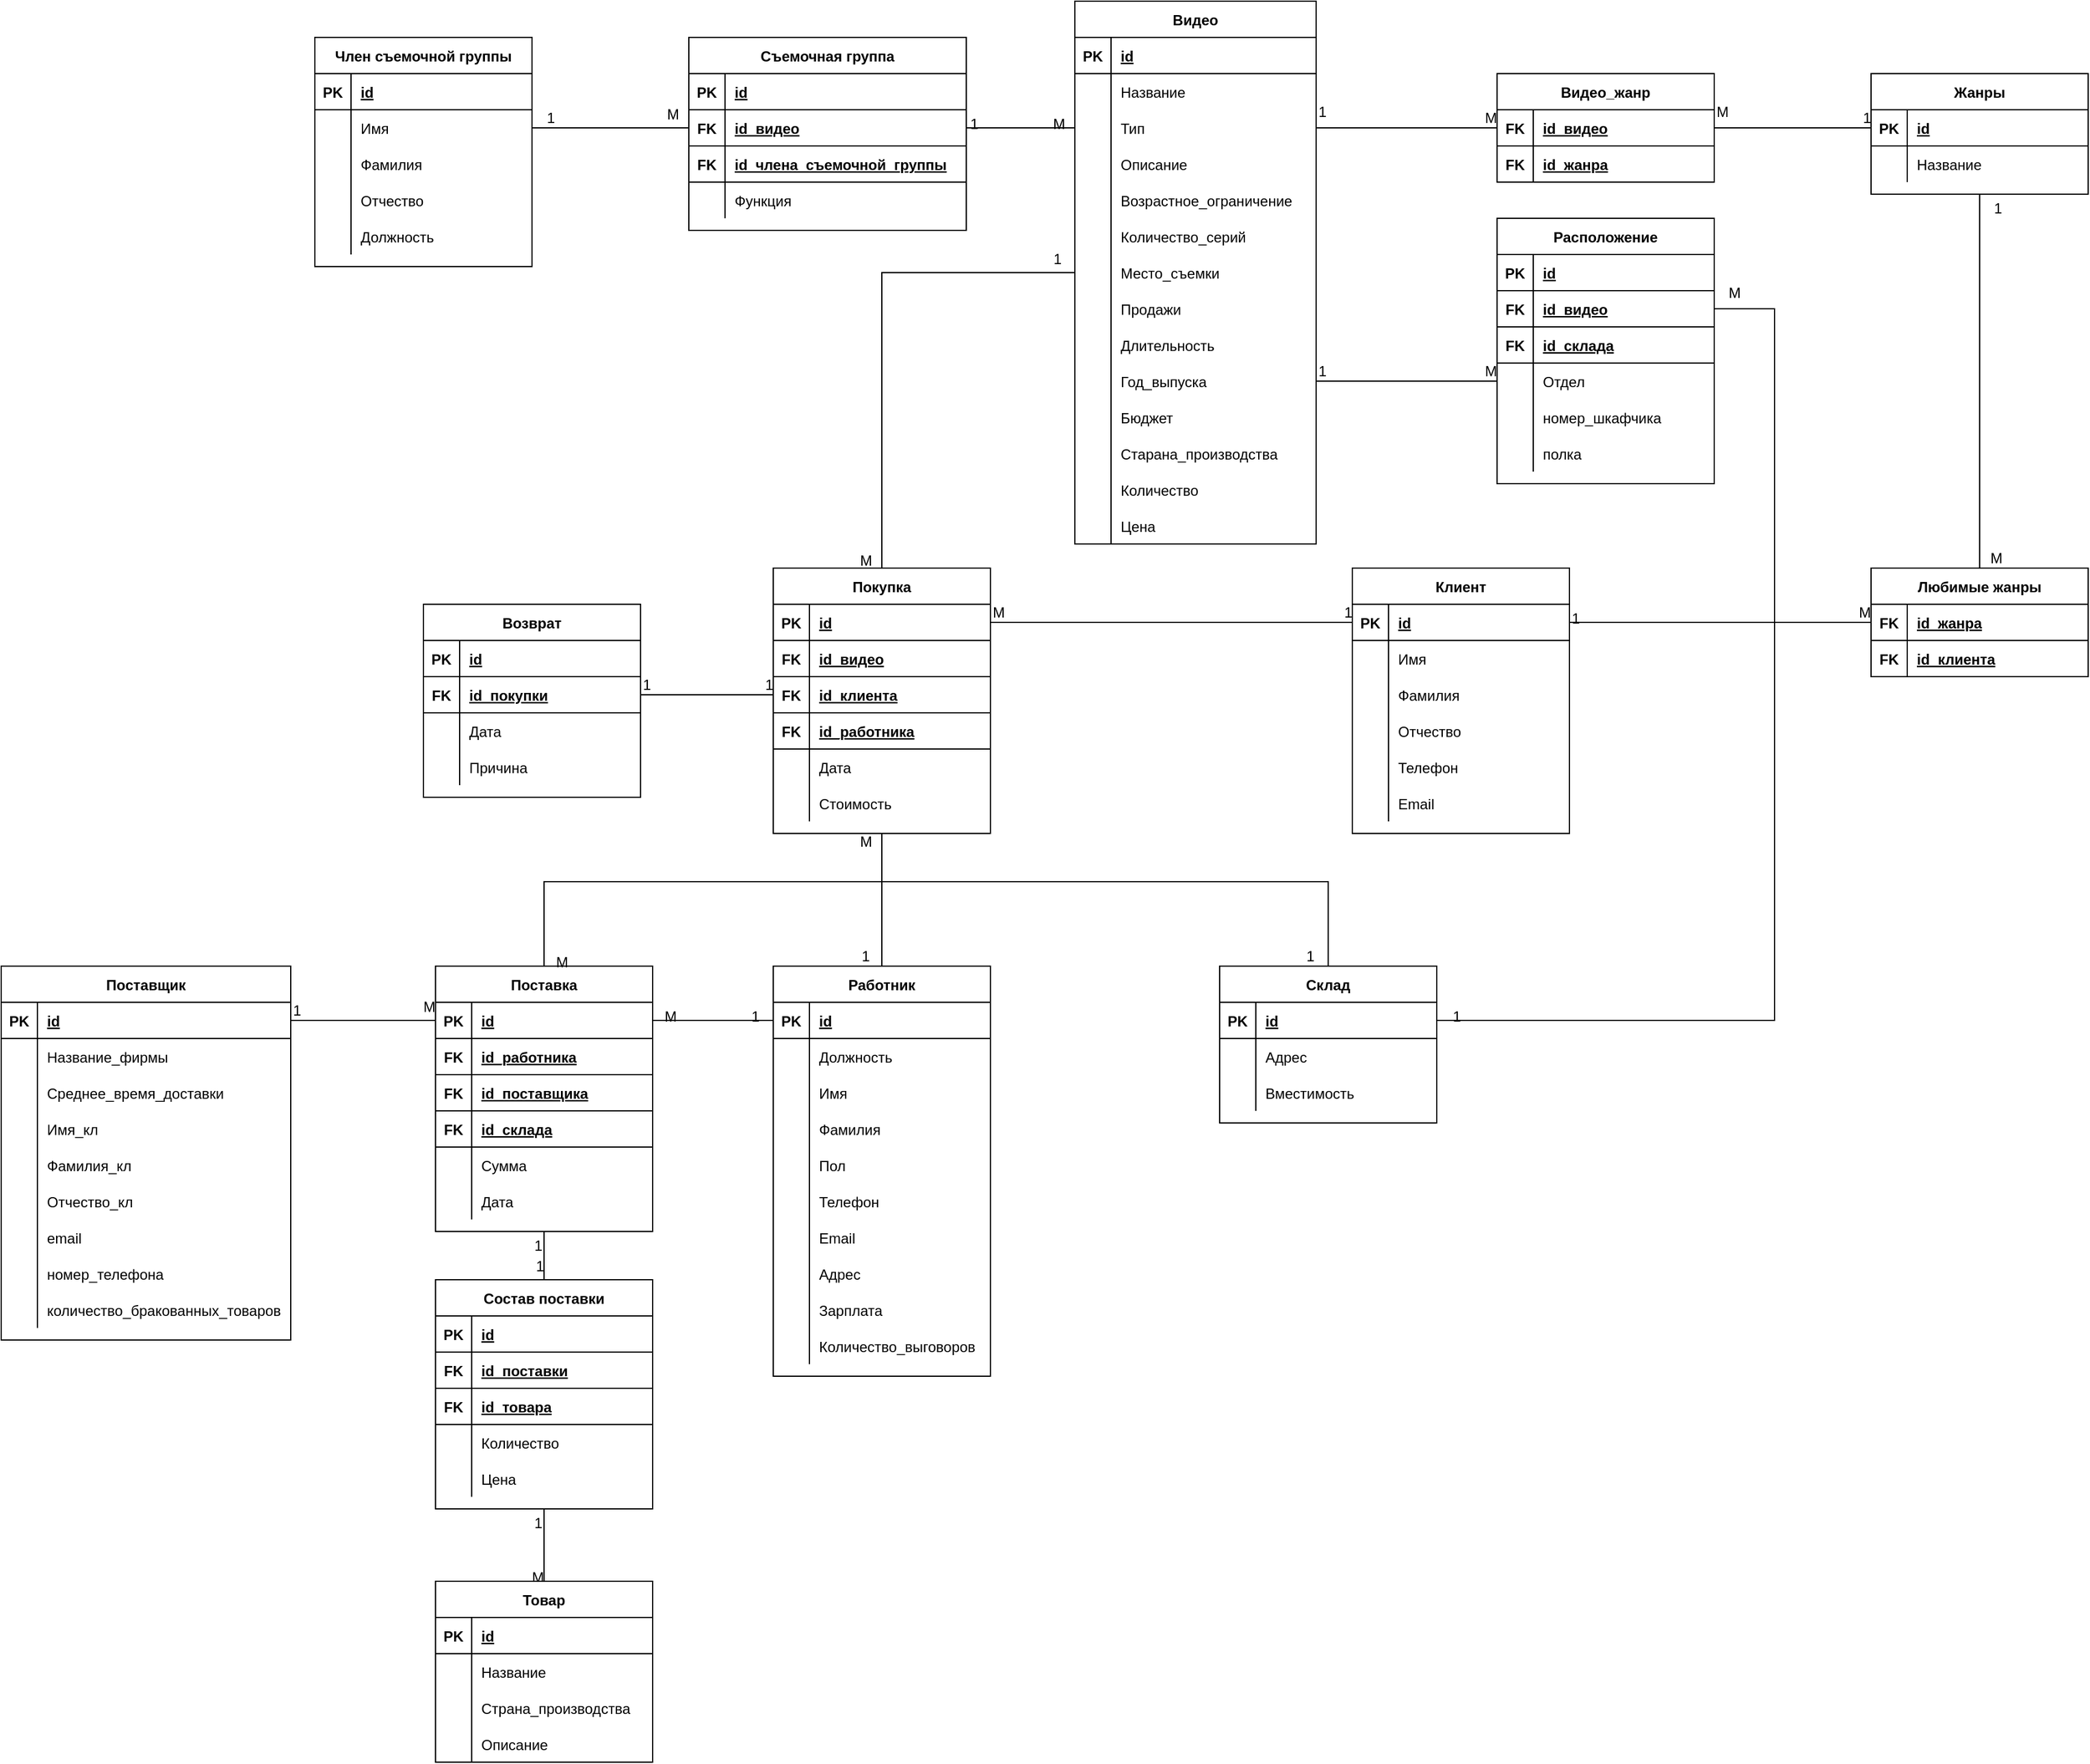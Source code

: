 <mxfile version="13.8.2" type="github">
  <diagram id="xglssrDj3M6B4zlJQ40U" name="Page-1">
    <mxGraphModel dx="4457" dy="1020" grid="1" gridSize="10" guides="1" tooltips="1" connect="1" arrows="1" fold="1" page="1" pageScale="1" pageWidth="850" pageHeight="1100" math="0" shadow="0">
      <root>
        <mxCell id="0" />
        <mxCell id="1" parent="0" />
        <mxCell id="n4qsblimCmtJtVSat2yn-14" value="Видео" style="shape=table;startSize=30;container=1;collapsible=1;childLayout=tableLayout;fixedRows=1;rowLines=0;fontStyle=1;align=center;resizeLast=1;" parent="1" vertex="1">
          <mxGeometry x="-440" y="20" width="200" height="450" as="geometry" />
        </mxCell>
        <mxCell id="n4qsblimCmtJtVSat2yn-15" value="" style="shape=partialRectangle;collapsible=0;dropTarget=0;pointerEvents=0;fillColor=none;top=0;left=0;bottom=1;right=0;points=[[0,0.5],[1,0.5]];portConstraint=eastwest;" parent="n4qsblimCmtJtVSat2yn-14" vertex="1">
          <mxGeometry y="30" width="200" height="30" as="geometry" />
        </mxCell>
        <mxCell id="n4qsblimCmtJtVSat2yn-16" value="PK" style="shape=partialRectangle;connectable=0;fillColor=none;top=0;left=0;bottom=0;right=0;fontStyle=1;overflow=hidden;" parent="n4qsblimCmtJtVSat2yn-15" vertex="1">
          <mxGeometry width="30" height="30" as="geometry" />
        </mxCell>
        <mxCell id="n4qsblimCmtJtVSat2yn-17" value="id" style="shape=partialRectangle;connectable=0;fillColor=none;top=0;left=0;bottom=0;right=0;align=left;spacingLeft=6;fontStyle=5;overflow=hidden;" parent="n4qsblimCmtJtVSat2yn-15" vertex="1">
          <mxGeometry x="30" width="170" height="30" as="geometry" />
        </mxCell>
        <mxCell id="n4qsblimCmtJtVSat2yn-18" value="" style="shape=partialRectangle;collapsible=0;dropTarget=0;pointerEvents=0;fillColor=none;top=0;left=0;bottom=0;right=0;points=[[0,0.5],[1,0.5]];portConstraint=eastwest;" parent="n4qsblimCmtJtVSat2yn-14" vertex="1">
          <mxGeometry y="60" width="200" height="30" as="geometry" />
        </mxCell>
        <mxCell id="n4qsblimCmtJtVSat2yn-19" value="" style="shape=partialRectangle;connectable=0;fillColor=none;top=0;left=0;bottom=0;right=0;editable=1;overflow=hidden;" parent="n4qsblimCmtJtVSat2yn-18" vertex="1">
          <mxGeometry width="30" height="30" as="geometry" />
        </mxCell>
        <mxCell id="n4qsblimCmtJtVSat2yn-20" value="Название" style="shape=partialRectangle;connectable=0;fillColor=none;top=0;left=0;bottom=0;right=0;align=left;spacingLeft=6;overflow=hidden;" parent="n4qsblimCmtJtVSat2yn-18" vertex="1">
          <mxGeometry x="30" width="170" height="30" as="geometry" />
        </mxCell>
        <mxCell id="n4qsblimCmtJtVSat2yn-21" value="" style="shape=partialRectangle;collapsible=0;dropTarget=0;pointerEvents=0;fillColor=none;top=0;left=0;bottom=0;right=0;points=[[0,0.5],[1,0.5]];portConstraint=eastwest;" parent="n4qsblimCmtJtVSat2yn-14" vertex="1">
          <mxGeometry y="90" width="200" height="30" as="geometry" />
        </mxCell>
        <mxCell id="n4qsblimCmtJtVSat2yn-22" value="" style="shape=partialRectangle;connectable=0;fillColor=none;top=0;left=0;bottom=0;right=0;editable=1;overflow=hidden;" parent="n4qsblimCmtJtVSat2yn-21" vertex="1">
          <mxGeometry width="30" height="30" as="geometry" />
        </mxCell>
        <mxCell id="n4qsblimCmtJtVSat2yn-23" value="Тип" style="shape=partialRectangle;connectable=0;fillColor=none;top=0;left=0;bottom=0;right=0;align=left;spacingLeft=6;overflow=hidden;" parent="n4qsblimCmtJtVSat2yn-21" vertex="1">
          <mxGeometry x="30" width="170" height="30" as="geometry" />
        </mxCell>
        <mxCell id="EBk0nJ4abwTuoXEFDpW9-51" value="" style="shape=partialRectangle;collapsible=0;dropTarget=0;pointerEvents=0;fillColor=none;top=0;left=0;bottom=0;right=0;points=[[0,0.5],[1,0.5]];portConstraint=eastwest;" parent="n4qsblimCmtJtVSat2yn-14" vertex="1">
          <mxGeometry y="120" width="200" height="30" as="geometry" />
        </mxCell>
        <mxCell id="EBk0nJ4abwTuoXEFDpW9-52" value="" style="shape=partialRectangle;connectable=0;fillColor=none;top=0;left=0;bottom=0;right=0;editable=1;overflow=hidden;" parent="EBk0nJ4abwTuoXEFDpW9-51" vertex="1">
          <mxGeometry width="30" height="30" as="geometry" />
        </mxCell>
        <mxCell id="EBk0nJ4abwTuoXEFDpW9-53" value="Описание" style="shape=partialRectangle;connectable=0;fillColor=none;top=0;left=0;bottom=0;right=0;align=left;spacingLeft=6;overflow=hidden;" parent="EBk0nJ4abwTuoXEFDpW9-51" vertex="1">
          <mxGeometry x="30" width="170" height="30" as="geometry" />
        </mxCell>
        <mxCell id="n4qsblimCmtJtVSat2yn-24" value="" style="shape=partialRectangle;collapsible=0;dropTarget=0;pointerEvents=0;fillColor=none;top=0;left=0;bottom=0;right=0;points=[[0,0.5],[1,0.5]];portConstraint=eastwest;" parent="n4qsblimCmtJtVSat2yn-14" vertex="1">
          <mxGeometry y="150" width="200" height="30" as="geometry" />
        </mxCell>
        <mxCell id="n4qsblimCmtJtVSat2yn-25" value="" style="shape=partialRectangle;connectable=0;fillColor=none;top=0;left=0;bottom=0;right=0;editable=1;overflow=hidden;" parent="n4qsblimCmtJtVSat2yn-24" vertex="1">
          <mxGeometry width="30" height="30" as="geometry" />
        </mxCell>
        <mxCell id="n4qsblimCmtJtVSat2yn-26" value="Возрастное_ограничение" style="shape=partialRectangle;connectable=0;fillColor=none;top=0;left=0;bottom=0;right=0;align=left;spacingLeft=6;overflow=hidden;" parent="n4qsblimCmtJtVSat2yn-24" vertex="1">
          <mxGeometry x="30" width="170" height="30" as="geometry" />
        </mxCell>
        <mxCell id="5ezKqvr6l9BwkAPZKZxF-92" value="" style="shape=partialRectangle;collapsible=0;dropTarget=0;pointerEvents=0;fillColor=none;top=0;left=0;bottom=0;right=0;points=[[0,0.5],[1,0.5]];portConstraint=eastwest;" parent="n4qsblimCmtJtVSat2yn-14" vertex="1">
          <mxGeometry y="180" width="200" height="30" as="geometry" />
        </mxCell>
        <mxCell id="5ezKqvr6l9BwkAPZKZxF-93" value="" style="shape=partialRectangle;connectable=0;fillColor=none;top=0;left=0;bottom=0;right=0;editable=1;overflow=hidden;" parent="5ezKqvr6l9BwkAPZKZxF-92" vertex="1">
          <mxGeometry width="30" height="30" as="geometry" />
        </mxCell>
        <mxCell id="5ezKqvr6l9BwkAPZKZxF-94" value="Количество_серий" style="shape=partialRectangle;connectable=0;fillColor=none;top=0;left=0;bottom=0;right=0;align=left;spacingLeft=6;overflow=hidden;" parent="5ezKqvr6l9BwkAPZKZxF-92" vertex="1">
          <mxGeometry x="30" width="170" height="30" as="geometry" />
        </mxCell>
        <mxCell id="n4qsblimCmtJtVSat2yn-33" value="" style="shape=partialRectangle;collapsible=0;dropTarget=0;pointerEvents=0;fillColor=none;top=0;left=0;bottom=0;right=0;points=[[0,0.5],[1,0.5]];portConstraint=eastwest;" parent="n4qsblimCmtJtVSat2yn-14" vertex="1">
          <mxGeometry y="210" width="200" height="30" as="geometry" />
        </mxCell>
        <mxCell id="n4qsblimCmtJtVSat2yn-34" value="" style="shape=partialRectangle;connectable=0;fillColor=none;top=0;left=0;bottom=0;right=0;editable=1;overflow=hidden;" parent="n4qsblimCmtJtVSat2yn-33" vertex="1">
          <mxGeometry width="30" height="30" as="geometry" />
        </mxCell>
        <mxCell id="n4qsblimCmtJtVSat2yn-35" value="Место_съемки" style="shape=partialRectangle;connectable=0;fillColor=none;top=0;left=0;bottom=0;right=0;align=left;spacingLeft=6;overflow=hidden;" parent="n4qsblimCmtJtVSat2yn-33" vertex="1">
          <mxGeometry x="30" width="170" height="30" as="geometry" />
        </mxCell>
        <mxCell id="5ezKqvr6l9BwkAPZKZxF-95" value="" style="shape=partialRectangle;collapsible=0;dropTarget=0;pointerEvents=0;fillColor=none;top=0;left=0;bottom=0;right=0;points=[[0,0.5],[1,0.5]];portConstraint=eastwest;" parent="n4qsblimCmtJtVSat2yn-14" vertex="1">
          <mxGeometry y="240" width="200" height="30" as="geometry" />
        </mxCell>
        <mxCell id="5ezKqvr6l9BwkAPZKZxF-96" value="" style="shape=partialRectangle;connectable=0;fillColor=none;top=0;left=0;bottom=0;right=0;editable=1;overflow=hidden;" parent="5ezKqvr6l9BwkAPZKZxF-95" vertex="1">
          <mxGeometry width="30" height="30" as="geometry" />
        </mxCell>
        <mxCell id="5ezKqvr6l9BwkAPZKZxF-97" value="Продажи" style="shape=partialRectangle;connectable=0;fillColor=none;top=0;left=0;bottom=0;right=0;align=left;spacingLeft=6;overflow=hidden;" parent="5ezKqvr6l9BwkAPZKZxF-95" vertex="1">
          <mxGeometry x="30" width="170" height="30" as="geometry" />
        </mxCell>
        <mxCell id="n4qsblimCmtJtVSat2yn-36" value="" style="shape=partialRectangle;collapsible=0;dropTarget=0;pointerEvents=0;fillColor=none;top=0;left=0;bottom=0;right=0;points=[[0,0.5],[1,0.5]];portConstraint=eastwest;" parent="n4qsblimCmtJtVSat2yn-14" vertex="1">
          <mxGeometry y="270" width="200" height="30" as="geometry" />
        </mxCell>
        <mxCell id="n4qsblimCmtJtVSat2yn-37" value="" style="shape=partialRectangle;connectable=0;fillColor=none;top=0;left=0;bottom=0;right=0;editable=1;overflow=hidden;" parent="n4qsblimCmtJtVSat2yn-36" vertex="1">
          <mxGeometry width="30" height="30" as="geometry" />
        </mxCell>
        <mxCell id="n4qsblimCmtJtVSat2yn-38" value="Длительность" style="shape=partialRectangle;connectable=0;fillColor=none;top=0;left=0;bottom=0;right=0;align=left;spacingLeft=6;overflow=hidden;" parent="n4qsblimCmtJtVSat2yn-36" vertex="1">
          <mxGeometry x="30" width="170" height="30" as="geometry" />
        </mxCell>
        <mxCell id="n4qsblimCmtJtVSat2yn-39" value="" style="shape=partialRectangle;collapsible=0;dropTarget=0;pointerEvents=0;fillColor=none;top=0;left=0;bottom=0;right=0;points=[[0,0.5],[1,0.5]];portConstraint=eastwest;" parent="n4qsblimCmtJtVSat2yn-14" vertex="1">
          <mxGeometry y="300" width="200" height="30" as="geometry" />
        </mxCell>
        <mxCell id="n4qsblimCmtJtVSat2yn-40" value="" style="shape=partialRectangle;connectable=0;fillColor=none;top=0;left=0;bottom=0;right=0;editable=1;overflow=hidden;" parent="n4qsblimCmtJtVSat2yn-39" vertex="1">
          <mxGeometry width="30" height="30" as="geometry" />
        </mxCell>
        <mxCell id="n4qsblimCmtJtVSat2yn-41" value="Год_выпуска" style="shape=partialRectangle;connectable=0;fillColor=none;top=0;left=0;bottom=0;right=0;align=left;spacingLeft=6;overflow=hidden;" parent="n4qsblimCmtJtVSat2yn-39" vertex="1">
          <mxGeometry x="30" width="170" height="30" as="geometry" />
        </mxCell>
        <mxCell id="n4qsblimCmtJtVSat2yn-42" value="" style="shape=partialRectangle;collapsible=0;dropTarget=0;pointerEvents=0;fillColor=none;top=0;left=0;bottom=0;right=0;points=[[0,0.5],[1,0.5]];portConstraint=eastwest;" parent="n4qsblimCmtJtVSat2yn-14" vertex="1">
          <mxGeometry y="330" width="200" height="30" as="geometry" />
        </mxCell>
        <mxCell id="n4qsblimCmtJtVSat2yn-43" value="" style="shape=partialRectangle;connectable=0;fillColor=none;top=0;left=0;bottom=0;right=0;editable=1;overflow=hidden;" parent="n4qsblimCmtJtVSat2yn-42" vertex="1">
          <mxGeometry width="30" height="30" as="geometry" />
        </mxCell>
        <mxCell id="n4qsblimCmtJtVSat2yn-44" value="Бюджет" style="shape=partialRectangle;connectable=0;fillColor=none;top=0;left=0;bottom=0;right=0;align=left;spacingLeft=6;overflow=hidden;" parent="n4qsblimCmtJtVSat2yn-42" vertex="1">
          <mxGeometry x="30" width="170" height="30" as="geometry" />
        </mxCell>
        <mxCell id="n4qsblimCmtJtVSat2yn-45" value="" style="shape=partialRectangle;collapsible=0;dropTarget=0;pointerEvents=0;fillColor=none;top=0;left=0;bottom=0;right=0;points=[[0,0.5],[1,0.5]];portConstraint=eastwest;" parent="n4qsblimCmtJtVSat2yn-14" vertex="1">
          <mxGeometry y="360" width="200" height="30" as="geometry" />
        </mxCell>
        <mxCell id="n4qsblimCmtJtVSat2yn-46" value="" style="shape=partialRectangle;connectable=0;fillColor=none;top=0;left=0;bottom=0;right=0;editable=1;overflow=hidden;" parent="n4qsblimCmtJtVSat2yn-45" vertex="1">
          <mxGeometry width="30" height="30" as="geometry" />
        </mxCell>
        <mxCell id="n4qsblimCmtJtVSat2yn-47" value="Старана_производства" style="shape=partialRectangle;connectable=0;fillColor=none;top=0;left=0;bottom=0;right=0;align=left;spacingLeft=6;overflow=hidden;" parent="n4qsblimCmtJtVSat2yn-45" vertex="1">
          <mxGeometry x="30" width="170" height="30" as="geometry" />
        </mxCell>
        <mxCell id="EBk0nJ4abwTuoXEFDpW9-212" value="" style="shape=partialRectangle;collapsible=0;dropTarget=0;pointerEvents=0;fillColor=none;top=0;left=0;bottom=0;right=0;points=[[0,0.5],[1,0.5]];portConstraint=eastwest;" parent="n4qsblimCmtJtVSat2yn-14" vertex="1">
          <mxGeometry y="390" width="200" height="30" as="geometry" />
        </mxCell>
        <mxCell id="EBk0nJ4abwTuoXEFDpW9-213" value="" style="shape=partialRectangle;connectable=0;fillColor=none;top=0;left=0;bottom=0;right=0;editable=1;overflow=hidden;" parent="EBk0nJ4abwTuoXEFDpW9-212" vertex="1">
          <mxGeometry width="30" height="30" as="geometry" />
        </mxCell>
        <mxCell id="EBk0nJ4abwTuoXEFDpW9-214" value="Количество" style="shape=partialRectangle;connectable=0;fillColor=none;top=0;left=0;bottom=0;right=0;align=left;spacingLeft=6;overflow=hidden;" parent="EBk0nJ4abwTuoXEFDpW9-212" vertex="1">
          <mxGeometry x="30" width="170" height="30" as="geometry" />
        </mxCell>
        <mxCell id="5ezKqvr6l9BwkAPZKZxF-22" value="" style="shape=partialRectangle;collapsible=0;dropTarget=0;pointerEvents=0;fillColor=none;top=0;left=0;bottom=0;right=0;points=[[0,0.5],[1,0.5]];portConstraint=eastwest;" parent="n4qsblimCmtJtVSat2yn-14" vertex="1">
          <mxGeometry y="420" width="200" height="30" as="geometry" />
        </mxCell>
        <mxCell id="5ezKqvr6l9BwkAPZKZxF-23" value="" style="shape=partialRectangle;connectable=0;fillColor=none;top=0;left=0;bottom=0;right=0;editable=1;overflow=hidden;" parent="5ezKqvr6l9BwkAPZKZxF-22" vertex="1">
          <mxGeometry width="30" height="30" as="geometry" />
        </mxCell>
        <mxCell id="5ezKqvr6l9BwkAPZKZxF-24" value="Цена" style="shape=partialRectangle;connectable=0;fillColor=none;top=0;left=0;bottom=0;right=0;align=left;spacingLeft=6;overflow=hidden;" parent="5ezKqvr6l9BwkAPZKZxF-22" vertex="1">
          <mxGeometry x="30" width="170" height="30" as="geometry" />
        </mxCell>
        <mxCell id="5ezKqvr6l9BwkAPZKZxF-41" value="Жанры" style="shape=table;startSize=30;container=1;collapsible=1;childLayout=tableLayout;fixedRows=1;rowLines=0;fontStyle=1;align=center;resizeLast=1;" parent="1" vertex="1">
          <mxGeometry x="220" y="80" width="180" height="100" as="geometry" />
        </mxCell>
        <mxCell id="5ezKqvr6l9BwkAPZKZxF-42" value="" style="shape=partialRectangle;collapsible=0;dropTarget=0;pointerEvents=0;fillColor=none;top=0;left=0;bottom=1;right=0;points=[[0,0.5],[1,0.5]];portConstraint=eastwest;" parent="5ezKqvr6l9BwkAPZKZxF-41" vertex="1">
          <mxGeometry y="30" width="180" height="30" as="geometry" />
        </mxCell>
        <mxCell id="5ezKqvr6l9BwkAPZKZxF-43" value="PK" style="shape=partialRectangle;connectable=0;fillColor=none;top=0;left=0;bottom=0;right=0;fontStyle=1;overflow=hidden;" parent="5ezKqvr6l9BwkAPZKZxF-42" vertex="1">
          <mxGeometry width="30" height="30" as="geometry" />
        </mxCell>
        <mxCell id="5ezKqvr6l9BwkAPZKZxF-44" value="id" style="shape=partialRectangle;connectable=0;fillColor=none;top=0;left=0;bottom=0;right=0;align=left;spacingLeft=6;fontStyle=5;overflow=hidden;" parent="5ezKqvr6l9BwkAPZKZxF-42" vertex="1">
          <mxGeometry x="30" width="150" height="30" as="geometry" />
        </mxCell>
        <mxCell id="5ezKqvr6l9BwkAPZKZxF-45" value="" style="shape=partialRectangle;collapsible=0;dropTarget=0;pointerEvents=0;fillColor=none;top=0;left=0;bottom=0;right=0;points=[[0,0.5],[1,0.5]];portConstraint=eastwest;" parent="5ezKqvr6l9BwkAPZKZxF-41" vertex="1">
          <mxGeometry y="60" width="180" height="30" as="geometry" />
        </mxCell>
        <mxCell id="5ezKqvr6l9BwkAPZKZxF-46" value="" style="shape=partialRectangle;connectable=0;fillColor=none;top=0;left=0;bottom=0;right=0;editable=1;overflow=hidden;" parent="5ezKqvr6l9BwkAPZKZxF-45" vertex="1">
          <mxGeometry width="30" height="30" as="geometry" />
        </mxCell>
        <mxCell id="5ezKqvr6l9BwkAPZKZxF-47" value="Название" style="shape=partialRectangle;connectable=0;fillColor=none;top=0;left=0;bottom=0;right=0;align=left;spacingLeft=6;overflow=hidden;" parent="5ezKqvr6l9BwkAPZKZxF-45" vertex="1">
          <mxGeometry x="30" width="150" height="30" as="geometry" />
        </mxCell>
        <mxCell id="5ezKqvr6l9BwkAPZKZxF-57" value="Съемочная группа" style="shape=table;startSize=30;container=1;collapsible=1;childLayout=tableLayout;fixedRows=1;rowLines=0;fontStyle=1;align=center;resizeLast=1;" parent="1" vertex="1">
          <mxGeometry x="-760" y="50" width="230" height="160" as="geometry" />
        </mxCell>
        <mxCell id="5ezKqvr6l9BwkAPZKZxF-58" value="" style="shape=partialRectangle;collapsible=0;dropTarget=0;pointerEvents=0;fillColor=none;top=0;left=0;bottom=1;right=0;points=[[0,0.5],[1,0.5]];portConstraint=eastwest;" parent="5ezKqvr6l9BwkAPZKZxF-57" vertex="1">
          <mxGeometry y="30" width="230" height="30" as="geometry" />
        </mxCell>
        <mxCell id="5ezKqvr6l9BwkAPZKZxF-59" value="PK" style="shape=partialRectangle;connectable=0;fillColor=none;top=0;left=0;bottom=0;right=0;fontStyle=1;overflow=hidden;" parent="5ezKqvr6l9BwkAPZKZxF-58" vertex="1">
          <mxGeometry width="30" height="30" as="geometry" />
        </mxCell>
        <mxCell id="5ezKqvr6l9BwkAPZKZxF-60" value="id" style="shape=partialRectangle;connectable=0;fillColor=none;top=0;left=0;bottom=0;right=0;align=left;spacingLeft=6;fontStyle=5;overflow=hidden;" parent="5ezKqvr6l9BwkAPZKZxF-58" vertex="1">
          <mxGeometry x="30" width="200" height="30" as="geometry" />
        </mxCell>
        <mxCell id="5ezKqvr6l9BwkAPZKZxF-70" value="" style="shape=partialRectangle;collapsible=0;dropTarget=0;pointerEvents=0;fillColor=none;top=0;left=0;bottom=1;right=0;points=[[0,0.5],[1,0.5]];portConstraint=eastwest;" parent="5ezKqvr6l9BwkAPZKZxF-57" vertex="1">
          <mxGeometry y="60" width="230" height="30" as="geometry" />
        </mxCell>
        <mxCell id="5ezKqvr6l9BwkAPZKZxF-71" value="FK" style="shape=partialRectangle;connectable=0;fillColor=none;top=0;left=0;bottom=0;right=0;fontStyle=1;overflow=hidden;" parent="5ezKqvr6l9BwkAPZKZxF-70" vertex="1">
          <mxGeometry width="30" height="30" as="geometry" />
        </mxCell>
        <mxCell id="5ezKqvr6l9BwkAPZKZxF-72" value="id_видео" style="shape=partialRectangle;connectable=0;fillColor=none;top=0;left=0;bottom=0;right=0;align=left;spacingLeft=6;fontStyle=5;overflow=hidden;" parent="5ezKqvr6l9BwkAPZKZxF-70" vertex="1">
          <mxGeometry x="30" width="200" height="30" as="geometry" />
        </mxCell>
        <mxCell id="97eh3OCLK5PcgGl2awSs-30" value="" style="shape=partialRectangle;collapsible=0;dropTarget=0;pointerEvents=0;fillColor=none;top=0;left=0;bottom=1;right=0;points=[[0,0.5],[1,0.5]];portConstraint=eastwest;" vertex="1" parent="5ezKqvr6l9BwkAPZKZxF-57">
          <mxGeometry y="90" width="230" height="30" as="geometry" />
        </mxCell>
        <mxCell id="97eh3OCLK5PcgGl2awSs-31" value="FK" style="shape=partialRectangle;connectable=0;fillColor=none;top=0;left=0;bottom=0;right=0;fontStyle=1;overflow=hidden;" vertex="1" parent="97eh3OCLK5PcgGl2awSs-30">
          <mxGeometry width="30" height="30" as="geometry" />
        </mxCell>
        <mxCell id="97eh3OCLK5PcgGl2awSs-32" value="id_члена_съемочной_группы" style="shape=partialRectangle;connectable=0;fillColor=none;top=0;left=0;bottom=0;right=0;align=left;spacingLeft=6;fontStyle=5;overflow=hidden;" vertex="1" parent="97eh3OCLK5PcgGl2awSs-30">
          <mxGeometry x="30" width="200" height="30" as="geometry" />
        </mxCell>
        <mxCell id="5ezKqvr6l9BwkAPZKZxF-61" value="" style="shape=partialRectangle;collapsible=0;dropTarget=0;pointerEvents=0;fillColor=none;top=0;left=0;bottom=0;right=0;points=[[0,0.5],[1,0.5]];portConstraint=eastwest;" parent="5ezKqvr6l9BwkAPZKZxF-57" vertex="1">
          <mxGeometry y="120" width="230" height="30" as="geometry" />
        </mxCell>
        <mxCell id="5ezKqvr6l9BwkAPZKZxF-62" value="" style="shape=partialRectangle;connectable=0;fillColor=none;top=0;left=0;bottom=0;right=0;editable=1;overflow=hidden;" parent="5ezKqvr6l9BwkAPZKZxF-61" vertex="1">
          <mxGeometry width="30" height="30" as="geometry" />
        </mxCell>
        <mxCell id="5ezKqvr6l9BwkAPZKZxF-63" value="Функция" style="shape=partialRectangle;connectable=0;fillColor=none;top=0;left=0;bottom=0;right=0;align=left;spacingLeft=6;overflow=hidden;" parent="5ezKqvr6l9BwkAPZKZxF-61" vertex="1">
          <mxGeometry x="30" width="200" height="30" as="geometry" />
        </mxCell>
        <mxCell id="n4qsblimCmtJtVSat2yn-77" value="Член съемочной группы" style="shape=table;startSize=30;container=1;collapsible=1;childLayout=tableLayout;fixedRows=1;rowLines=0;fontStyle=1;align=center;resizeLast=1;" parent="1" vertex="1">
          <mxGeometry x="-1070" y="50" width="180" height="190" as="geometry" />
        </mxCell>
        <mxCell id="n4qsblimCmtJtVSat2yn-78" value="" style="shape=partialRectangle;collapsible=0;dropTarget=0;pointerEvents=0;fillColor=none;top=0;left=0;bottom=1;right=0;points=[[0,0.5],[1,0.5]];portConstraint=eastwest;" parent="n4qsblimCmtJtVSat2yn-77" vertex="1">
          <mxGeometry y="30" width="180" height="30" as="geometry" />
        </mxCell>
        <mxCell id="n4qsblimCmtJtVSat2yn-79" value="PK" style="shape=partialRectangle;connectable=0;fillColor=none;top=0;left=0;bottom=0;right=0;fontStyle=1;overflow=hidden;" parent="n4qsblimCmtJtVSat2yn-78" vertex="1">
          <mxGeometry width="30" height="30" as="geometry" />
        </mxCell>
        <mxCell id="n4qsblimCmtJtVSat2yn-80" value="id" style="shape=partialRectangle;connectable=0;fillColor=none;top=0;left=0;bottom=0;right=0;align=left;spacingLeft=6;fontStyle=5;overflow=hidden;" parent="n4qsblimCmtJtVSat2yn-78" vertex="1">
          <mxGeometry x="30" width="150" height="30" as="geometry" />
        </mxCell>
        <mxCell id="n4qsblimCmtJtVSat2yn-81" value="" style="shape=partialRectangle;collapsible=0;dropTarget=0;pointerEvents=0;fillColor=none;top=0;left=0;bottom=0;right=0;points=[[0,0.5],[1,0.5]];portConstraint=eastwest;" parent="n4qsblimCmtJtVSat2yn-77" vertex="1">
          <mxGeometry y="60" width="180" height="30" as="geometry" />
        </mxCell>
        <mxCell id="n4qsblimCmtJtVSat2yn-82" value="" style="shape=partialRectangle;connectable=0;fillColor=none;top=0;left=0;bottom=0;right=0;editable=1;overflow=hidden;" parent="n4qsblimCmtJtVSat2yn-81" vertex="1">
          <mxGeometry width="30" height="30" as="geometry" />
        </mxCell>
        <mxCell id="n4qsblimCmtJtVSat2yn-83" value="Имя" style="shape=partialRectangle;connectable=0;fillColor=none;top=0;left=0;bottom=0;right=0;align=left;spacingLeft=6;overflow=hidden;" parent="n4qsblimCmtJtVSat2yn-81" vertex="1">
          <mxGeometry x="30" width="150" height="30" as="geometry" />
        </mxCell>
        <mxCell id="n4qsblimCmtJtVSat2yn-84" value="" style="shape=partialRectangle;collapsible=0;dropTarget=0;pointerEvents=0;fillColor=none;top=0;left=0;bottom=0;right=0;points=[[0,0.5],[1,0.5]];portConstraint=eastwest;" parent="n4qsblimCmtJtVSat2yn-77" vertex="1">
          <mxGeometry y="90" width="180" height="30" as="geometry" />
        </mxCell>
        <mxCell id="n4qsblimCmtJtVSat2yn-85" value="" style="shape=partialRectangle;connectable=0;fillColor=none;top=0;left=0;bottom=0;right=0;editable=1;overflow=hidden;" parent="n4qsblimCmtJtVSat2yn-84" vertex="1">
          <mxGeometry width="30" height="30" as="geometry" />
        </mxCell>
        <mxCell id="n4qsblimCmtJtVSat2yn-86" value="Фамилия" style="shape=partialRectangle;connectable=0;fillColor=none;top=0;left=0;bottom=0;right=0;align=left;spacingLeft=6;overflow=hidden;" parent="n4qsblimCmtJtVSat2yn-84" vertex="1">
          <mxGeometry x="30" width="150" height="30" as="geometry" />
        </mxCell>
        <mxCell id="n4qsblimCmtJtVSat2yn-87" value="" style="shape=partialRectangle;collapsible=0;dropTarget=0;pointerEvents=0;fillColor=none;top=0;left=0;bottom=0;right=0;points=[[0,0.5],[1,0.5]];portConstraint=eastwest;" parent="n4qsblimCmtJtVSat2yn-77" vertex="1">
          <mxGeometry y="120" width="180" height="30" as="geometry" />
        </mxCell>
        <mxCell id="n4qsblimCmtJtVSat2yn-88" value="" style="shape=partialRectangle;connectable=0;fillColor=none;top=0;left=0;bottom=0;right=0;editable=1;overflow=hidden;" parent="n4qsblimCmtJtVSat2yn-87" vertex="1">
          <mxGeometry width="30" height="30" as="geometry" />
        </mxCell>
        <mxCell id="n4qsblimCmtJtVSat2yn-89" value="Отчество" style="shape=partialRectangle;connectable=0;fillColor=none;top=0;left=0;bottom=0;right=0;align=left;spacingLeft=6;overflow=hidden;" parent="n4qsblimCmtJtVSat2yn-87" vertex="1">
          <mxGeometry x="30" width="150" height="30" as="geometry" />
        </mxCell>
        <mxCell id="EBk0nJ4abwTuoXEFDpW9-82" value="" style="shape=partialRectangle;collapsible=0;dropTarget=0;pointerEvents=0;fillColor=none;top=0;left=0;bottom=0;right=0;points=[[0,0.5],[1,0.5]];portConstraint=eastwest;" parent="n4qsblimCmtJtVSat2yn-77" vertex="1">
          <mxGeometry y="150" width="180" height="30" as="geometry" />
        </mxCell>
        <mxCell id="EBk0nJ4abwTuoXEFDpW9-83" value="" style="shape=partialRectangle;connectable=0;fillColor=none;top=0;left=0;bottom=0;right=0;editable=1;overflow=hidden;" parent="EBk0nJ4abwTuoXEFDpW9-82" vertex="1">
          <mxGeometry width="30" height="30" as="geometry" />
        </mxCell>
        <mxCell id="EBk0nJ4abwTuoXEFDpW9-84" value="Должность" style="shape=partialRectangle;connectable=0;fillColor=none;top=0;left=0;bottom=0;right=0;align=left;spacingLeft=6;overflow=hidden;" parent="EBk0nJ4abwTuoXEFDpW9-82" vertex="1">
          <mxGeometry x="30" width="150" height="30" as="geometry" />
        </mxCell>
        <mxCell id="EBk0nJ4abwTuoXEFDpW9-111" value="Поставка" style="shape=table;startSize=30;container=1;collapsible=1;childLayout=tableLayout;fixedRows=1;rowLines=0;fontStyle=1;align=center;resizeLast=1;" parent="1" vertex="1">
          <mxGeometry x="-970" y="820" width="180" height="220" as="geometry" />
        </mxCell>
        <mxCell id="EBk0nJ4abwTuoXEFDpW9-112" value="" style="shape=partialRectangle;collapsible=0;dropTarget=0;pointerEvents=0;fillColor=none;top=0;left=0;bottom=1;right=0;points=[[0,0.5],[1,0.5]];portConstraint=eastwest;" parent="EBk0nJ4abwTuoXEFDpW9-111" vertex="1">
          <mxGeometry y="30" width="180" height="30" as="geometry" />
        </mxCell>
        <mxCell id="EBk0nJ4abwTuoXEFDpW9-113" value="PK" style="shape=partialRectangle;connectable=0;fillColor=none;top=0;left=0;bottom=0;right=0;fontStyle=1;overflow=hidden;" parent="EBk0nJ4abwTuoXEFDpW9-112" vertex="1">
          <mxGeometry width="30" height="30" as="geometry" />
        </mxCell>
        <mxCell id="EBk0nJ4abwTuoXEFDpW9-114" value="id" style="shape=partialRectangle;connectable=0;fillColor=none;top=0;left=0;bottom=0;right=0;align=left;spacingLeft=6;fontStyle=5;overflow=hidden;" parent="EBk0nJ4abwTuoXEFDpW9-112" vertex="1">
          <mxGeometry x="30" width="150" height="30" as="geometry" />
        </mxCell>
        <mxCell id="97eh3OCLK5PcgGl2awSs-24" value="" style="shape=partialRectangle;collapsible=0;dropTarget=0;pointerEvents=0;fillColor=none;top=0;left=0;bottom=1;right=0;points=[[0,0.5],[1,0.5]];portConstraint=eastwest;" vertex="1" parent="EBk0nJ4abwTuoXEFDpW9-111">
          <mxGeometry y="60" width="180" height="30" as="geometry" />
        </mxCell>
        <mxCell id="97eh3OCLK5PcgGl2awSs-25" value="FK" style="shape=partialRectangle;connectable=0;fillColor=none;top=0;left=0;bottom=0;right=0;fontStyle=1;overflow=hidden;" vertex="1" parent="97eh3OCLK5PcgGl2awSs-24">
          <mxGeometry width="30" height="30" as="geometry" />
        </mxCell>
        <mxCell id="97eh3OCLK5PcgGl2awSs-26" value="id_работника" style="shape=partialRectangle;connectable=0;fillColor=none;top=0;left=0;bottom=0;right=0;align=left;spacingLeft=6;fontStyle=5;overflow=hidden;" vertex="1" parent="97eh3OCLK5PcgGl2awSs-24">
          <mxGeometry x="30" width="150" height="30" as="geometry" />
        </mxCell>
        <mxCell id="97eh3OCLK5PcgGl2awSs-89" value="" style="shape=partialRectangle;collapsible=0;dropTarget=0;pointerEvents=0;fillColor=none;top=0;left=0;bottom=1;right=0;points=[[0,0.5],[1,0.5]];portConstraint=eastwest;" vertex="1" parent="EBk0nJ4abwTuoXEFDpW9-111">
          <mxGeometry y="90" width="180" height="30" as="geometry" />
        </mxCell>
        <mxCell id="97eh3OCLK5PcgGl2awSs-90" value="FK" style="shape=partialRectangle;connectable=0;fillColor=none;top=0;left=0;bottom=0;right=0;fontStyle=1;overflow=hidden;" vertex="1" parent="97eh3OCLK5PcgGl2awSs-89">
          <mxGeometry width="30" height="30" as="geometry" />
        </mxCell>
        <mxCell id="97eh3OCLK5PcgGl2awSs-91" value="id_поставщика" style="shape=partialRectangle;connectable=0;fillColor=none;top=0;left=0;bottom=0;right=0;align=left;spacingLeft=6;fontStyle=5;overflow=hidden;" vertex="1" parent="97eh3OCLK5PcgGl2awSs-89">
          <mxGeometry x="30" width="150" height="30" as="geometry" />
        </mxCell>
        <mxCell id="EBk0nJ4abwTuoXEFDpW9-124" value="" style="shape=partialRectangle;collapsible=0;dropTarget=0;pointerEvents=0;fillColor=none;top=0;left=0;bottom=1;right=0;points=[[0,0.5],[1,0.5]];portConstraint=eastwest;" parent="EBk0nJ4abwTuoXEFDpW9-111" vertex="1">
          <mxGeometry y="120" width="180" height="30" as="geometry" />
        </mxCell>
        <mxCell id="EBk0nJ4abwTuoXEFDpW9-125" value="FK" style="shape=partialRectangle;connectable=0;fillColor=none;top=0;left=0;bottom=0;right=0;fontStyle=1;overflow=hidden;" parent="EBk0nJ4abwTuoXEFDpW9-124" vertex="1">
          <mxGeometry width="30" height="30" as="geometry" />
        </mxCell>
        <mxCell id="EBk0nJ4abwTuoXEFDpW9-126" value="id_склада" style="shape=partialRectangle;connectable=0;fillColor=none;top=0;left=0;bottom=0;right=0;align=left;spacingLeft=6;fontStyle=5;overflow=hidden;" parent="EBk0nJ4abwTuoXEFDpW9-124" vertex="1">
          <mxGeometry x="30" width="150" height="30" as="geometry" />
        </mxCell>
        <mxCell id="EBk0nJ4abwTuoXEFDpW9-115" value="" style="shape=partialRectangle;collapsible=0;dropTarget=0;pointerEvents=0;fillColor=none;top=0;left=0;bottom=0;right=0;points=[[0,0.5],[1,0.5]];portConstraint=eastwest;" parent="EBk0nJ4abwTuoXEFDpW9-111" vertex="1">
          <mxGeometry y="150" width="180" height="30" as="geometry" />
        </mxCell>
        <mxCell id="EBk0nJ4abwTuoXEFDpW9-116" value="" style="shape=partialRectangle;connectable=0;fillColor=none;top=0;left=0;bottom=0;right=0;editable=1;overflow=hidden;" parent="EBk0nJ4abwTuoXEFDpW9-115" vertex="1">
          <mxGeometry width="30" height="30" as="geometry" />
        </mxCell>
        <mxCell id="EBk0nJ4abwTuoXEFDpW9-117" value="Сумма" style="shape=partialRectangle;connectable=0;fillColor=none;top=0;left=0;bottom=0;right=0;align=left;spacingLeft=6;overflow=hidden;" parent="EBk0nJ4abwTuoXEFDpW9-115" vertex="1">
          <mxGeometry x="30" width="150" height="30" as="geometry" />
        </mxCell>
        <mxCell id="EBk0nJ4abwTuoXEFDpW9-118" value="" style="shape=partialRectangle;collapsible=0;dropTarget=0;pointerEvents=0;fillColor=none;top=0;left=0;bottom=0;right=0;points=[[0,0.5],[1,0.5]];portConstraint=eastwest;" parent="EBk0nJ4abwTuoXEFDpW9-111" vertex="1">
          <mxGeometry y="180" width="180" height="30" as="geometry" />
        </mxCell>
        <mxCell id="EBk0nJ4abwTuoXEFDpW9-119" value="" style="shape=partialRectangle;connectable=0;fillColor=none;top=0;left=0;bottom=0;right=0;editable=1;overflow=hidden;" parent="EBk0nJ4abwTuoXEFDpW9-118" vertex="1">
          <mxGeometry width="30" height="30" as="geometry" />
        </mxCell>
        <mxCell id="EBk0nJ4abwTuoXEFDpW9-120" value="Дата" style="shape=partialRectangle;connectable=0;fillColor=none;top=0;left=0;bottom=0;right=0;align=left;spacingLeft=6;overflow=hidden;" parent="EBk0nJ4abwTuoXEFDpW9-118" vertex="1">
          <mxGeometry x="30" width="150" height="30" as="geometry" />
        </mxCell>
        <mxCell id="n4qsblimCmtJtVSat2yn-181" value="Поставщик" style="shape=table;startSize=30;container=1;collapsible=1;childLayout=tableLayout;fixedRows=1;rowLines=0;fontStyle=1;align=center;resizeLast=1;" parent="1" vertex="1">
          <mxGeometry x="-1330" y="820" width="240" height="310" as="geometry" />
        </mxCell>
        <mxCell id="n4qsblimCmtJtVSat2yn-182" value="" style="shape=partialRectangle;collapsible=0;dropTarget=0;pointerEvents=0;fillColor=none;top=0;left=0;bottom=1;right=0;points=[[0,0.5],[1,0.5]];portConstraint=eastwest;" parent="n4qsblimCmtJtVSat2yn-181" vertex="1">
          <mxGeometry y="30" width="240" height="30" as="geometry" />
        </mxCell>
        <mxCell id="n4qsblimCmtJtVSat2yn-183" value="PK" style="shape=partialRectangle;connectable=0;fillColor=none;top=0;left=0;bottom=0;right=0;fontStyle=1;overflow=hidden;" parent="n4qsblimCmtJtVSat2yn-182" vertex="1">
          <mxGeometry width="30" height="30" as="geometry" />
        </mxCell>
        <mxCell id="n4qsblimCmtJtVSat2yn-184" value="id" style="shape=partialRectangle;connectable=0;fillColor=none;top=0;left=0;bottom=0;right=0;align=left;spacingLeft=6;fontStyle=5;overflow=hidden;" parent="n4qsblimCmtJtVSat2yn-182" vertex="1">
          <mxGeometry x="30" width="210" height="30" as="geometry" />
        </mxCell>
        <mxCell id="n4qsblimCmtJtVSat2yn-185" value="" style="shape=partialRectangle;collapsible=0;dropTarget=0;pointerEvents=0;fillColor=none;top=0;left=0;bottom=0;right=0;points=[[0,0.5],[1,0.5]];portConstraint=eastwest;" parent="n4qsblimCmtJtVSat2yn-181" vertex="1">
          <mxGeometry y="60" width="240" height="30" as="geometry" />
        </mxCell>
        <mxCell id="n4qsblimCmtJtVSat2yn-186" value="" style="shape=partialRectangle;connectable=0;fillColor=none;top=0;left=0;bottom=0;right=0;editable=1;overflow=hidden;" parent="n4qsblimCmtJtVSat2yn-185" vertex="1">
          <mxGeometry width="30" height="30" as="geometry" />
        </mxCell>
        <mxCell id="n4qsblimCmtJtVSat2yn-187" value="Название_фирмы" style="shape=partialRectangle;connectable=0;fillColor=none;top=0;left=0;bottom=0;right=0;align=left;spacingLeft=6;overflow=hidden;" parent="n4qsblimCmtJtVSat2yn-185" vertex="1">
          <mxGeometry x="30" width="210" height="30" as="geometry" />
        </mxCell>
        <mxCell id="n4qsblimCmtJtVSat2yn-191" value="" style="shape=partialRectangle;collapsible=0;dropTarget=0;pointerEvents=0;fillColor=none;top=0;left=0;bottom=0;right=0;points=[[0,0.5],[1,0.5]];portConstraint=eastwest;" parent="n4qsblimCmtJtVSat2yn-181" vertex="1">
          <mxGeometry y="90" width="240" height="30" as="geometry" />
        </mxCell>
        <mxCell id="n4qsblimCmtJtVSat2yn-192" value="" style="shape=partialRectangle;connectable=0;fillColor=none;top=0;left=0;bottom=0;right=0;editable=1;overflow=hidden;" parent="n4qsblimCmtJtVSat2yn-191" vertex="1">
          <mxGeometry width="30" height="30" as="geometry" />
        </mxCell>
        <mxCell id="n4qsblimCmtJtVSat2yn-193" value="Среднее_время_доставки" style="shape=partialRectangle;connectable=0;fillColor=none;top=0;left=0;bottom=0;right=0;align=left;spacingLeft=6;overflow=hidden;" parent="n4qsblimCmtJtVSat2yn-191" vertex="1">
          <mxGeometry x="30" width="210" height="30" as="geometry" />
        </mxCell>
        <mxCell id="n4qsblimCmtJtVSat2yn-194" value="" style="shape=partialRectangle;collapsible=0;dropTarget=0;pointerEvents=0;fillColor=none;top=0;left=0;bottom=0;right=0;points=[[0,0.5],[1,0.5]];portConstraint=eastwest;" parent="n4qsblimCmtJtVSat2yn-181" vertex="1">
          <mxGeometry y="120" width="240" height="30" as="geometry" />
        </mxCell>
        <mxCell id="n4qsblimCmtJtVSat2yn-195" value="" style="shape=partialRectangle;connectable=0;fillColor=none;top=0;left=0;bottom=0;right=0;editable=1;overflow=hidden;" parent="n4qsblimCmtJtVSat2yn-194" vertex="1">
          <mxGeometry width="30" height="30" as="geometry" />
        </mxCell>
        <mxCell id="n4qsblimCmtJtVSat2yn-196" value="Имя_кл" style="shape=partialRectangle;connectable=0;fillColor=none;top=0;left=0;bottom=0;right=0;align=left;spacingLeft=6;overflow=hidden;" parent="n4qsblimCmtJtVSat2yn-194" vertex="1">
          <mxGeometry x="30" width="210" height="30" as="geometry" />
        </mxCell>
        <mxCell id="n4qsblimCmtJtVSat2yn-198" value="" style="shape=partialRectangle;collapsible=0;dropTarget=0;pointerEvents=0;fillColor=none;top=0;left=0;bottom=0;right=0;points=[[0,0.5],[1,0.5]];portConstraint=eastwest;" parent="n4qsblimCmtJtVSat2yn-181" vertex="1">
          <mxGeometry y="150" width="240" height="30" as="geometry" />
        </mxCell>
        <mxCell id="n4qsblimCmtJtVSat2yn-199" value="" style="shape=partialRectangle;connectable=0;fillColor=none;top=0;left=0;bottom=0;right=0;editable=1;overflow=hidden;" parent="n4qsblimCmtJtVSat2yn-198" vertex="1">
          <mxGeometry width="30" height="30" as="geometry" />
        </mxCell>
        <mxCell id="n4qsblimCmtJtVSat2yn-200" value="Фамилия_кл" style="shape=partialRectangle;connectable=0;fillColor=none;top=0;left=0;bottom=0;right=0;align=left;spacingLeft=6;overflow=hidden;" parent="n4qsblimCmtJtVSat2yn-198" vertex="1">
          <mxGeometry x="30" width="210" height="30" as="geometry" />
        </mxCell>
        <mxCell id="n4qsblimCmtJtVSat2yn-201" value="" style="shape=partialRectangle;collapsible=0;dropTarget=0;pointerEvents=0;fillColor=none;top=0;left=0;bottom=0;right=0;points=[[0,0.5],[1,0.5]];portConstraint=eastwest;" parent="n4qsblimCmtJtVSat2yn-181" vertex="1">
          <mxGeometry y="180" width="240" height="30" as="geometry" />
        </mxCell>
        <mxCell id="n4qsblimCmtJtVSat2yn-202" value="" style="shape=partialRectangle;connectable=0;fillColor=none;top=0;left=0;bottom=0;right=0;editable=1;overflow=hidden;" parent="n4qsblimCmtJtVSat2yn-201" vertex="1">
          <mxGeometry width="30" height="30" as="geometry" />
        </mxCell>
        <mxCell id="n4qsblimCmtJtVSat2yn-203" value="Отчество_кл" style="shape=partialRectangle;connectable=0;fillColor=none;top=0;left=0;bottom=0;right=0;align=left;spacingLeft=6;overflow=hidden;" parent="n4qsblimCmtJtVSat2yn-201" vertex="1">
          <mxGeometry x="30" width="210" height="30" as="geometry" />
        </mxCell>
        <mxCell id="n4qsblimCmtJtVSat2yn-204" value="" style="shape=partialRectangle;collapsible=0;dropTarget=0;pointerEvents=0;fillColor=none;top=0;left=0;bottom=0;right=0;points=[[0,0.5],[1,0.5]];portConstraint=eastwest;" parent="n4qsblimCmtJtVSat2yn-181" vertex="1">
          <mxGeometry y="210" width="240" height="30" as="geometry" />
        </mxCell>
        <mxCell id="n4qsblimCmtJtVSat2yn-205" value="" style="shape=partialRectangle;connectable=0;fillColor=none;top=0;left=0;bottom=0;right=0;editable=1;overflow=hidden;" parent="n4qsblimCmtJtVSat2yn-204" vertex="1">
          <mxGeometry width="30" height="30" as="geometry" />
        </mxCell>
        <mxCell id="n4qsblimCmtJtVSat2yn-206" value="email" style="shape=partialRectangle;connectable=0;fillColor=none;top=0;left=0;bottom=0;right=0;align=left;spacingLeft=6;overflow=hidden;" parent="n4qsblimCmtJtVSat2yn-204" vertex="1">
          <mxGeometry x="30" width="210" height="30" as="geometry" />
        </mxCell>
        <mxCell id="n4qsblimCmtJtVSat2yn-207" value="" style="shape=partialRectangle;collapsible=0;dropTarget=0;pointerEvents=0;fillColor=none;top=0;left=0;bottom=0;right=0;points=[[0,0.5],[1,0.5]];portConstraint=eastwest;" parent="n4qsblimCmtJtVSat2yn-181" vertex="1">
          <mxGeometry y="240" width="240" height="30" as="geometry" />
        </mxCell>
        <mxCell id="n4qsblimCmtJtVSat2yn-208" value="" style="shape=partialRectangle;connectable=0;fillColor=none;top=0;left=0;bottom=0;right=0;editable=1;overflow=hidden;" parent="n4qsblimCmtJtVSat2yn-207" vertex="1">
          <mxGeometry width="30" height="30" as="geometry" />
        </mxCell>
        <mxCell id="n4qsblimCmtJtVSat2yn-209" value="номер_телефона" style="shape=partialRectangle;connectable=0;fillColor=none;top=0;left=0;bottom=0;right=0;align=left;spacingLeft=6;overflow=hidden;" parent="n4qsblimCmtJtVSat2yn-207" vertex="1">
          <mxGeometry x="30" width="210" height="30" as="geometry" />
        </mxCell>
        <mxCell id="n4qsblimCmtJtVSat2yn-210" value="" style="shape=partialRectangle;collapsible=0;dropTarget=0;pointerEvents=0;fillColor=none;top=0;left=0;bottom=0;right=0;points=[[0,0.5],[1,0.5]];portConstraint=eastwest;" parent="n4qsblimCmtJtVSat2yn-181" vertex="1">
          <mxGeometry y="270" width="240" height="30" as="geometry" />
        </mxCell>
        <mxCell id="n4qsblimCmtJtVSat2yn-211" value="" style="shape=partialRectangle;connectable=0;fillColor=none;top=0;left=0;bottom=0;right=0;editable=1;overflow=hidden;" parent="n4qsblimCmtJtVSat2yn-210" vertex="1">
          <mxGeometry width="30" height="30" as="geometry" />
        </mxCell>
        <mxCell id="n4qsblimCmtJtVSat2yn-212" value="количество_бракованных_товаров" style="shape=partialRectangle;connectable=0;fillColor=none;top=0;left=0;bottom=0;right=0;align=left;spacingLeft=6;overflow=hidden;" parent="n4qsblimCmtJtVSat2yn-210" vertex="1">
          <mxGeometry x="30" width="210" height="30" as="geometry" />
        </mxCell>
        <mxCell id="n4qsblimCmtJtVSat2yn-129" value="Работник" style="shape=table;startSize=30;container=1;collapsible=1;childLayout=tableLayout;fixedRows=1;rowLines=0;fontStyle=1;align=center;resizeLast=1;" parent="1" vertex="1">
          <mxGeometry x="-690" y="820" width="180" height="340" as="geometry" />
        </mxCell>
        <mxCell id="n4qsblimCmtJtVSat2yn-130" value="" style="shape=partialRectangle;collapsible=0;dropTarget=0;pointerEvents=0;fillColor=none;top=0;left=0;bottom=1;right=0;points=[[0,0.5],[1,0.5]];portConstraint=eastwest;" parent="n4qsblimCmtJtVSat2yn-129" vertex="1">
          <mxGeometry y="30" width="180" height="30" as="geometry" />
        </mxCell>
        <mxCell id="n4qsblimCmtJtVSat2yn-131" value="PK" style="shape=partialRectangle;connectable=0;fillColor=none;top=0;left=0;bottom=0;right=0;fontStyle=1;overflow=hidden;" parent="n4qsblimCmtJtVSat2yn-130" vertex="1">
          <mxGeometry width="30" height="30" as="geometry" />
        </mxCell>
        <mxCell id="n4qsblimCmtJtVSat2yn-132" value="id" style="shape=partialRectangle;connectable=0;fillColor=none;top=0;left=0;bottom=0;right=0;align=left;spacingLeft=6;fontStyle=5;overflow=hidden;" parent="n4qsblimCmtJtVSat2yn-130" vertex="1">
          <mxGeometry x="30" width="150" height="30" as="geometry" />
        </mxCell>
        <mxCell id="n4qsblimCmtJtVSat2yn-245" value="" style="shape=partialRectangle;collapsible=0;dropTarget=0;pointerEvents=0;fillColor=none;top=0;left=0;bottom=0;right=0;points=[[0,0.5],[1,0.5]];portConstraint=eastwest;" parent="n4qsblimCmtJtVSat2yn-129" vertex="1">
          <mxGeometry y="60" width="180" height="30" as="geometry" />
        </mxCell>
        <mxCell id="n4qsblimCmtJtVSat2yn-246" value="" style="shape=partialRectangle;connectable=0;fillColor=none;top=0;left=0;bottom=0;right=0;editable=1;overflow=hidden;" parent="n4qsblimCmtJtVSat2yn-245" vertex="1">
          <mxGeometry width="30" height="30" as="geometry" />
        </mxCell>
        <mxCell id="n4qsblimCmtJtVSat2yn-247" value="Должность" style="shape=partialRectangle;connectable=0;fillColor=none;top=0;left=0;bottom=0;right=0;align=left;spacingLeft=6;overflow=hidden;" parent="n4qsblimCmtJtVSat2yn-245" vertex="1">
          <mxGeometry x="30" width="150" height="30" as="geometry" />
        </mxCell>
        <mxCell id="n4qsblimCmtJtVSat2yn-133" value="" style="shape=partialRectangle;collapsible=0;dropTarget=0;pointerEvents=0;fillColor=none;top=0;left=0;bottom=0;right=0;points=[[0,0.5],[1,0.5]];portConstraint=eastwest;" parent="n4qsblimCmtJtVSat2yn-129" vertex="1">
          <mxGeometry y="90" width="180" height="30" as="geometry" />
        </mxCell>
        <mxCell id="n4qsblimCmtJtVSat2yn-134" value="" style="shape=partialRectangle;connectable=0;fillColor=none;top=0;left=0;bottom=0;right=0;editable=1;overflow=hidden;" parent="n4qsblimCmtJtVSat2yn-133" vertex="1">
          <mxGeometry width="30" height="30" as="geometry" />
        </mxCell>
        <mxCell id="n4qsblimCmtJtVSat2yn-135" value="Имя" style="shape=partialRectangle;connectable=0;fillColor=none;top=0;left=0;bottom=0;right=0;align=left;spacingLeft=6;overflow=hidden;" parent="n4qsblimCmtJtVSat2yn-133" vertex="1">
          <mxGeometry x="30" width="150" height="30" as="geometry" />
        </mxCell>
        <mxCell id="n4qsblimCmtJtVSat2yn-136" value="" style="shape=partialRectangle;collapsible=0;dropTarget=0;pointerEvents=0;fillColor=none;top=0;left=0;bottom=0;right=0;points=[[0,0.5],[1,0.5]];portConstraint=eastwest;" parent="n4qsblimCmtJtVSat2yn-129" vertex="1">
          <mxGeometry y="120" width="180" height="30" as="geometry" />
        </mxCell>
        <mxCell id="n4qsblimCmtJtVSat2yn-137" value="" style="shape=partialRectangle;connectable=0;fillColor=none;top=0;left=0;bottom=0;right=0;editable=1;overflow=hidden;" parent="n4qsblimCmtJtVSat2yn-136" vertex="1">
          <mxGeometry width="30" height="30" as="geometry" />
        </mxCell>
        <mxCell id="n4qsblimCmtJtVSat2yn-138" value="Фамилия" style="shape=partialRectangle;connectable=0;fillColor=none;top=0;left=0;bottom=0;right=0;align=left;spacingLeft=6;overflow=hidden;" parent="n4qsblimCmtJtVSat2yn-136" vertex="1">
          <mxGeometry x="30" width="150" height="30" as="geometry" />
        </mxCell>
        <mxCell id="n4qsblimCmtJtVSat2yn-139" value="" style="shape=partialRectangle;collapsible=0;dropTarget=0;pointerEvents=0;fillColor=none;top=0;left=0;bottom=0;right=0;points=[[0,0.5],[1,0.5]];portConstraint=eastwest;" parent="n4qsblimCmtJtVSat2yn-129" vertex="1">
          <mxGeometry y="150" width="180" height="30" as="geometry" />
        </mxCell>
        <mxCell id="n4qsblimCmtJtVSat2yn-140" value="" style="shape=partialRectangle;connectable=0;fillColor=none;top=0;left=0;bottom=0;right=0;editable=1;overflow=hidden;" parent="n4qsblimCmtJtVSat2yn-139" vertex="1">
          <mxGeometry width="30" height="30" as="geometry" />
        </mxCell>
        <mxCell id="n4qsblimCmtJtVSat2yn-141" value="Пол" style="shape=partialRectangle;connectable=0;fillColor=none;top=0;left=0;bottom=0;right=0;align=left;spacingLeft=6;overflow=hidden;" parent="n4qsblimCmtJtVSat2yn-139" vertex="1">
          <mxGeometry x="30" width="150" height="30" as="geometry" />
        </mxCell>
        <mxCell id="n4qsblimCmtJtVSat2yn-254" value="" style="shape=partialRectangle;collapsible=0;dropTarget=0;pointerEvents=0;fillColor=none;top=0;left=0;bottom=0;right=0;points=[[0,0.5],[1,0.5]];portConstraint=eastwest;" parent="n4qsblimCmtJtVSat2yn-129" vertex="1">
          <mxGeometry y="180" width="180" height="30" as="geometry" />
        </mxCell>
        <mxCell id="n4qsblimCmtJtVSat2yn-255" value="" style="shape=partialRectangle;connectable=0;fillColor=none;top=0;left=0;bottom=0;right=0;editable=1;overflow=hidden;" parent="n4qsblimCmtJtVSat2yn-254" vertex="1">
          <mxGeometry width="30" height="30" as="geometry" />
        </mxCell>
        <mxCell id="n4qsblimCmtJtVSat2yn-256" value="Телефон" style="shape=partialRectangle;connectable=0;fillColor=none;top=0;left=0;bottom=0;right=0;align=left;spacingLeft=6;overflow=hidden;" parent="n4qsblimCmtJtVSat2yn-254" vertex="1">
          <mxGeometry x="30" width="150" height="30" as="geometry" />
        </mxCell>
        <mxCell id="n4qsblimCmtJtVSat2yn-257" value="" style="shape=partialRectangle;collapsible=0;dropTarget=0;pointerEvents=0;fillColor=none;top=0;left=0;bottom=0;right=0;points=[[0,0.5],[1,0.5]];portConstraint=eastwest;" parent="n4qsblimCmtJtVSat2yn-129" vertex="1">
          <mxGeometry y="210" width="180" height="30" as="geometry" />
        </mxCell>
        <mxCell id="n4qsblimCmtJtVSat2yn-258" value="" style="shape=partialRectangle;connectable=0;fillColor=none;top=0;left=0;bottom=0;right=0;editable=1;overflow=hidden;" parent="n4qsblimCmtJtVSat2yn-257" vertex="1">
          <mxGeometry width="30" height="30" as="geometry" />
        </mxCell>
        <mxCell id="n4qsblimCmtJtVSat2yn-259" value="Email" style="shape=partialRectangle;connectable=0;fillColor=none;top=0;left=0;bottom=0;right=0;align=left;spacingLeft=6;overflow=hidden;" parent="n4qsblimCmtJtVSat2yn-257" vertex="1">
          <mxGeometry x="30" width="150" height="30" as="geometry" />
        </mxCell>
        <mxCell id="n4qsblimCmtJtVSat2yn-260" value="" style="shape=partialRectangle;collapsible=0;dropTarget=0;pointerEvents=0;fillColor=none;top=0;left=0;bottom=0;right=0;points=[[0,0.5],[1,0.5]];portConstraint=eastwest;" parent="n4qsblimCmtJtVSat2yn-129" vertex="1">
          <mxGeometry y="240" width="180" height="30" as="geometry" />
        </mxCell>
        <mxCell id="n4qsblimCmtJtVSat2yn-261" value="" style="shape=partialRectangle;connectable=0;fillColor=none;top=0;left=0;bottom=0;right=0;editable=1;overflow=hidden;" parent="n4qsblimCmtJtVSat2yn-260" vertex="1">
          <mxGeometry width="30" height="30" as="geometry" />
        </mxCell>
        <mxCell id="n4qsblimCmtJtVSat2yn-262" value="Адрес" style="shape=partialRectangle;connectable=0;fillColor=none;top=0;left=0;bottom=0;right=0;align=left;spacingLeft=6;overflow=hidden;" parent="n4qsblimCmtJtVSat2yn-260" vertex="1">
          <mxGeometry x="30" width="150" height="30" as="geometry" />
        </mxCell>
        <mxCell id="n4qsblimCmtJtVSat2yn-248" value="" style="shape=partialRectangle;collapsible=0;dropTarget=0;pointerEvents=0;fillColor=none;top=0;left=0;bottom=0;right=0;points=[[0,0.5],[1,0.5]];portConstraint=eastwest;" parent="n4qsblimCmtJtVSat2yn-129" vertex="1">
          <mxGeometry y="270" width="180" height="30" as="geometry" />
        </mxCell>
        <mxCell id="n4qsblimCmtJtVSat2yn-249" value="" style="shape=partialRectangle;connectable=0;fillColor=none;top=0;left=0;bottom=0;right=0;editable=1;overflow=hidden;" parent="n4qsblimCmtJtVSat2yn-248" vertex="1">
          <mxGeometry width="30" height="30" as="geometry" />
        </mxCell>
        <mxCell id="n4qsblimCmtJtVSat2yn-250" value="Зарплата" style="shape=partialRectangle;connectable=0;fillColor=none;top=0;left=0;bottom=0;right=0;align=left;spacingLeft=6;overflow=hidden;" parent="n4qsblimCmtJtVSat2yn-248" vertex="1">
          <mxGeometry x="30" width="150" height="30" as="geometry" />
        </mxCell>
        <mxCell id="n4qsblimCmtJtVSat2yn-251" value="" style="shape=partialRectangle;collapsible=0;dropTarget=0;pointerEvents=0;fillColor=none;top=0;left=0;bottom=0;right=0;points=[[0,0.5],[1,0.5]];portConstraint=eastwest;" parent="n4qsblimCmtJtVSat2yn-129" vertex="1">
          <mxGeometry y="300" width="180" height="30" as="geometry" />
        </mxCell>
        <mxCell id="n4qsblimCmtJtVSat2yn-252" value="" style="shape=partialRectangle;connectable=0;fillColor=none;top=0;left=0;bottom=0;right=0;editable=1;overflow=hidden;" parent="n4qsblimCmtJtVSat2yn-251" vertex="1">
          <mxGeometry width="30" height="30" as="geometry" />
        </mxCell>
        <mxCell id="n4qsblimCmtJtVSat2yn-253" value="Количество_выговоров" style="shape=partialRectangle;connectable=0;fillColor=none;top=0;left=0;bottom=0;right=0;align=left;spacingLeft=6;overflow=hidden;" parent="n4qsblimCmtJtVSat2yn-251" vertex="1">
          <mxGeometry x="30" width="150" height="30" as="geometry" />
        </mxCell>
        <mxCell id="EBk0nJ4abwTuoXEFDpW9-165" value="" style="endArrow=none;html=1;rounded=0;exitX=1;exitY=0.5;exitDx=0;exitDy=0;entryX=0;entryY=0.5;entryDx=0;entryDy=0;" parent="1" source="n4qsblimCmtJtVSat2yn-39" target="n4qsblimCmtJtVSat2yn-55" edge="1">
          <mxGeometry relative="1" as="geometry">
            <mxPoint x="-620" y="220" as="sourcePoint" />
            <mxPoint x="-460" y="220" as="targetPoint" />
          </mxGeometry>
        </mxCell>
        <mxCell id="EBk0nJ4abwTuoXEFDpW9-166" value="1" style="resizable=0;html=1;align=left;verticalAlign=bottom;" parent="EBk0nJ4abwTuoXEFDpW9-165" connectable="0" vertex="1">
          <mxGeometry x="-1" relative="1" as="geometry" />
        </mxCell>
        <mxCell id="EBk0nJ4abwTuoXEFDpW9-167" value="M" style="resizable=0;html=1;align=right;verticalAlign=bottom;" parent="EBk0nJ4abwTuoXEFDpW9-165" connectable="0" vertex="1">
          <mxGeometry x="1" relative="1" as="geometry" />
        </mxCell>
        <mxCell id="EBk0nJ4abwTuoXEFDpW9-168" value="" style="endArrow=none;html=1;rounded=0;exitX=1;exitY=0.5;exitDx=0;exitDy=0;entryX=0;entryY=0.5;entryDx=0;entryDy=0;" parent="1" source="n4qsblimCmtJtVSat2yn-21" target="97eh3OCLK5PcgGl2awSs-2" edge="1">
          <mxGeometry relative="1" as="geometry">
            <mxPoint x="-390" y="-110" as="sourcePoint" />
            <mxPoint x="-80" y="175" as="targetPoint" />
          </mxGeometry>
        </mxCell>
        <mxCell id="EBk0nJ4abwTuoXEFDpW9-169" value="1" style="resizable=0;html=1;align=left;verticalAlign=bottom;" parent="EBk0nJ4abwTuoXEFDpW9-168" connectable="0" vertex="1">
          <mxGeometry x="-1" relative="1" as="geometry">
            <mxPoint y="-5" as="offset" />
          </mxGeometry>
        </mxCell>
        <mxCell id="EBk0nJ4abwTuoXEFDpW9-170" value="M" style="resizable=0;html=1;align=right;verticalAlign=bottom;" parent="EBk0nJ4abwTuoXEFDpW9-168" connectable="0" vertex="1">
          <mxGeometry x="1" relative="1" as="geometry" />
        </mxCell>
        <mxCell id="EBk0nJ4abwTuoXEFDpW9-179" value="" style="endArrow=none;html=1;rounded=0;entryX=1;entryY=0.5;entryDx=0;entryDy=0;exitX=0;exitY=0.5;exitDx=0;exitDy=0;" parent="1" source="n4qsblimCmtJtVSat2yn-21" target="5ezKqvr6l9BwkAPZKZxF-70" edge="1">
          <mxGeometry relative="1" as="geometry">
            <mxPoint x="-270" y="430" as="sourcePoint" />
            <mxPoint x="-550" y="140" as="targetPoint" />
          </mxGeometry>
        </mxCell>
        <mxCell id="EBk0nJ4abwTuoXEFDpW9-180" value="M" style="resizable=0;html=1;align=left;verticalAlign=bottom;" parent="EBk0nJ4abwTuoXEFDpW9-179" connectable="0" vertex="1">
          <mxGeometry x="-1" relative="1" as="geometry">
            <mxPoint x="-20" y="5" as="offset" />
          </mxGeometry>
        </mxCell>
        <mxCell id="EBk0nJ4abwTuoXEFDpW9-181" value="1" style="resizable=0;html=1;align=right;verticalAlign=bottom;" parent="EBk0nJ4abwTuoXEFDpW9-179" connectable="0" vertex="1">
          <mxGeometry x="1" relative="1" as="geometry">
            <mxPoint x="10.0" y="5" as="offset" />
          </mxGeometry>
        </mxCell>
        <mxCell id="n4qsblimCmtJtVSat2yn-48" value="Расположение" style="shape=table;startSize=30;container=1;collapsible=1;childLayout=tableLayout;fixedRows=1;rowLines=0;fontStyle=1;align=center;resizeLast=1;" parent="1" vertex="1">
          <mxGeometry x="-90" y="200" width="180" height="220" as="geometry" />
        </mxCell>
        <mxCell id="n4qsblimCmtJtVSat2yn-49" value="" style="shape=partialRectangle;collapsible=0;dropTarget=0;pointerEvents=0;fillColor=none;top=0;left=0;bottom=1;right=0;points=[[0,0.5],[1,0.5]];portConstraint=eastwest;" parent="n4qsblimCmtJtVSat2yn-48" vertex="1">
          <mxGeometry y="30" width="180" height="30" as="geometry" />
        </mxCell>
        <mxCell id="n4qsblimCmtJtVSat2yn-50" value="PK" style="shape=partialRectangle;connectable=0;fillColor=none;top=0;left=0;bottom=0;right=0;fontStyle=1;overflow=hidden;" parent="n4qsblimCmtJtVSat2yn-49" vertex="1">
          <mxGeometry width="30" height="30" as="geometry" />
        </mxCell>
        <mxCell id="n4qsblimCmtJtVSat2yn-51" value="id" style="shape=partialRectangle;connectable=0;fillColor=none;top=0;left=0;bottom=0;right=0;align=left;spacingLeft=6;fontStyle=5;overflow=hidden;" parent="n4qsblimCmtJtVSat2yn-49" vertex="1">
          <mxGeometry x="30" width="150" height="30" as="geometry" />
        </mxCell>
        <mxCell id="n4qsblimCmtJtVSat2yn-52" value="" style="shape=partialRectangle;collapsible=0;dropTarget=0;pointerEvents=0;fillColor=none;top=0;left=0;bottom=1;right=0;points=[[0,0.5],[1,0.5]];portConstraint=eastwest;" parent="n4qsblimCmtJtVSat2yn-48" vertex="1">
          <mxGeometry y="60" width="180" height="30" as="geometry" />
        </mxCell>
        <mxCell id="n4qsblimCmtJtVSat2yn-53" value="FK" style="shape=partialRectangle;connectable=0;fillColor=none;top=0;left=0;bottom=0;right=0;fontStyle=1;overflow=hidden;" parent="n4qsblimCmtJtVSat2yn-52" vertex="1">
          <mxGeometry width="30" height="30" as="geometry" />
        </mxCell>
        <mxCell id="n4qsblimCmtJtVSat2yn-54" value="id_видео" style="shape=partialRectangle;connectable=0;fillColor=none;top=0;left=0;bottom=0;right=0;align=left;spacingLeft=6;fontStyle=5;overflow=hidden;" parent="n4qsblimCmtJtVSat2yn-52" vertex="1">
          <mxGeometry x="30" width="150" height="30" as="geometry" />
        </mxCell>
        <mxCell id="97eh3OCLK5PcgGl2awSs-92" value="" style="shape=partialRectangle;collapsible=0;dropTarget=0;pointerEvents=0;fillColor=none;top=0;left=0;bottom=1;right=0;points=[[0,0.5],[1,0.5]];portConstraint=eastwest;" vertex="1" parent="n4qsblimCmtJtVSat2yn-48">
          <mxGeometry y="90" width="180" height="30" as="geometry" />
        </mxCell>
        <mxCell id="97eh3OCLK5PcgGl2awSs-93" value="FK" style="shape=partialRectangle;connectable=0;fillColor=none;top=0;left=0;bottom=0;right=0;fontStyle=1;overflow=hidden;" vertex="1" parent="97eh3OCLK5PcgGl2awSs-92">
          <mxGeometry width="30" height="30" as="geometry" />
        </mxCell>
        <mxCell id="97eh3OCLK5PcgGl2awSs-94" value="id_склада" style="shape=partialRectangle;connectable=0;fillColor=none;top=0;left=0;bottom=0;right=0;align=left;spacingLeft=6;fontStyle=5;overflow=hidden;" vertex="1" parent="97eh3OCLK5PcgGl2awSs-92">
          <mxGeometry x="30" width="150" height="30" as="geometry" />
        </mxCell>
        <mxCell id="n4qsblimCmtJtVSat2yn-55" value="" style="shape=partialRectangle;collapsible=0;dropTarget=0;pointerEvents=0;fillColor=none;top=0;left=0;bottom=0;right=0;points=[[0,0.5],[1,0.5]];portConstraint=eastwest;" parent="n4qsblimCmtJtVSat2yn-48" vertex="1">
          <mxGeometry y="120" width="180" height="30" as="geometry" />
        </mxCell>
        <mxCell id="n4qsblimCmtJtVSat2yn-56" value="" style="shape=partialRectangle;connectable=0;fillColor=none;top=0;left=0;bottom=0;right=0;editable=1;overflow=hidden;" parent="n4qsblimCmtJtVSat2yn-55" vertex="1">
          <mxGeometry width="30" height="30" as="geometry" />
        </mxCell>
        <mxCell id="n4qsblimCmtJtVSat2yn-57" value="Отдел" style="shape=partialRectangle;connectable=0;fillColor=none;top=0;left=0;bottom=0;right=0;align=left;spacingLeft=6;overflow=hidden;" parent="n4qsblimCmtJtVSat2yn-55" vertex="1">
          <mxGeometry x="30" width="150" height="30" as="geometry" />
        </mxCell>
        <mxCell id="n4qsblimCmtJtVSat2yn-58" value="" style="shape=partialRectangle;collapsible=0;dropTarget=0;pointerEvents=0;fillColor=none;top=0;left=0;bottom=0;right=0;points=[[0,0.5],[1,0.5]];portConstraint=eastwest;" parent="n4qsblimCmtJtVSat2yn-48" vertex="1">
          <mxGeometry y="150" width="180" height="30" as="geometry" />
        </mxCell>
        <mxCell id="n4qsblimCmtJtVSat2yn-59" value="" style="shape=partialRectangle;connectable=0;fillColor=none;top=0;left=0;bottom=0;right=0;editable=1;overflow=hidden;" parent="n4qsblimCmtJtVSat2yn-58" vertex="1">
          <mxGeometry width="30" height="30" as="geometry" />
        </mxCell>
        <mxCell id="n4qsblimCmtJtVSat2yn-60" value="номер_шкафчика" style="shape=partialRectangle;connectable=0;fillColor=none;top=0;left=0;bottom=0;right=0;align=left;spacingLeft=6;overflow=hidden;" parent="n4qsblimCmtJtVSat2yn-58" vertex="1">
          <mxGeometry x="30" width="150" height="30" as="geometry" />
        </mxCell>
        <mxCell id="n4qsblimCmtJtVSat2yn-61" value="" style="shape=partialRectangle;collapsible=0;dropTarget=0;pointerEvents=0;fillColor=none;top=0;left=0;bottom=0;right=0;points=[[0,0.5],[1,0.5]];portConstraint=eastwest;" parent="n4qsblimCmtJtVSat2yn-48" vertex="1">
          <mxGeometry y="180" width="180" height="30" as="geometry" />
        </mxCell>
        <mxCell id="n4qsblimCmtJtVSat2yn-62" value="" style="shape=partialRectangle;connectable=0;fillColor=none;top=0;left=0;bottom=0;right=0;editable=1;overflow=hidden;" parent="n4qsblimCmtJtVSat2yn-61" vertex="1">
          <mxGeometry width="30" height="30" as="geometry" />
        </mxCell>
        <mxCell id="n4qsblimCmtJtVSat2yn-63" value="полка" style="shape=partialRectangle;connectable=0;fillColor=none;top=0;left=0;bottom=0;right=0;align=left;spacingLeft=6;overflow=hidden;" parent="n4qsblimCmtJtVSat2yn-61" vertex="1">
          <mxGeometry x="30" width="150" height="30" as="geometry" />
        </mxCell>
        <mxCell id="EBk0nJ4abwTuoXEFDpW9-185" value="" style="endArrow=none;html=1;rounded=0;exitX=0.5;exitY=1;exitDx=0;exitDy=0;entryX=0.5;entryY=0;entryDx=0;entryDy=0;" parent="1" source="EBk0nJ4abwTuoXEFDpW9-92" target="97eh3OCLK5PcgGl2awSs-37" edge="1">
          <mxGeometry relative="1" as="geometry">
            <mxPoint x="-210" y="510" as="sourcePoint" />
            <mxPoint x="-1120" y="1135" as="targetPoint" />
          </mxGeometry>
        </mxCell>
        <mxCell id="EBk0nJ4abwTuoXEFDpW9-186" value="1" style="resizable=0;html=1;align=left;verticalAlign=bottom;" parent="EBk0nJ4abwTuoXEFDpW9-185" connectable="0" vertex="1">
          <mxGeometry x="-1" relative="1" as="geometry">
            <mxPoint x="-10" y="20" as="offset" />
          </mxGeometry>
        </mxCell>
        <mxCell id="EBk0nJ4abwTuoXEFDpW9-187" value="M" style="resizable=0;html=1;align=right;verticalAlign=bottom;" parent="EBk0nJ4abwTuoXEFDpW9-185" connectable="0" vertex="1">
          <mxGeometry x="1" relative="1" as="geometry">
            <mxPoint y="5.0" as="offset" />
          </mxGeometry>
        </mxCell>
        <mxCell id="n4qsblimCmtJtVSat2yn-155" value="Покупка" style="shape=table;startSize=30;container=1;collapsible=1;childLayout=tableLayout;fixedRows=1;rowLines=0;fontStyle=1;align=center;resizeLast=1;" parent="1" vertex="1">
          <mxGeometry x="-690" y="490" width="180" height="220" as="geometry" />
        </mxCell>
        <mxCell id="n4qsblimCmtJtVSat2yn-156" value="" style="shape=partialRectangle;collapsible=0;dropTarget=0;pointerEvents=0;fillColor=none;top=0;left=0;bottom=1;right=0;points=[[0,0.5],[1,0.5]];portConstraint=eastwest;" parent="n4qsblimCmtJtVSat2yn-155" vertex="1">
          <mxGeometry y="30" width="180" height="30" as="geometry" />
        </mxCell>
        <mxCell id="n4qsblimCmtJtVSat2yn-157" value="PK" style="shape=partialRectangle;connectable=0;fillColor=none;top=0;left=0;bottom=0;right=0;fontStyle=1;overflow=hidden;" parent="n4qsblimCmtJtVSat2yn-156" vertex="1">
          <mxGeometry width="30" height="30" as="geometry" />
        </mxCell>
        <mxCell id="n4qsblimCmtJtVSat2yn-158" value="id" style="shape=partialRectangle;connectable=0;fillColor=none;top=0;left=0;bottom=0;right=0;align=left;spacingLeft=6;fontStyle=5;overflow=hidden;" parent="n4qsblimCmtJtVSat2yn-156" vertex="1">
          <mxGeometry x="30" width="150" height="30" as="geometry" />
        </mxCell>
        <mxCell id="n4qsblimCmtJtVSat2yn-269" value="" style="shape=partialRectangle;collapsible=0;dropTarget=0;pointerEvents=0;fillColor=none;top=0;left=0;bottom=1;right=0;points=[[0,0.5],[1,0.5]];portConstraint=eastwest;" parent="n4qsblimCmtJtVSat2yn-155" vertex="1">
          <mxGeometry y="60" width="180" height="30" as="geometry" />
        </mxCell>
        <mxCell id="n4qsblimCmtJtVSat2yn-270" value="FK" style="shape=partialRectangle;connectable=0;fillColor=none;top=0;left=0;bottom=0;right=0;fontStyle=1;overflow=hidden;" parent="n4qsblimCmtJtVSat2yn-269" vertex="1">
          <mxGeometry width="30" height="30" as="geometry" />
        </mxCell>
        <mxCell id="n4qsblimCmtJtVSat2yn-271" value="id_видео" style="shape=partialRectangle;connectable=0;fillColor=none;top=0;left=0;bottom=0;right=0;align=left;spacingLeft=6;fontStyle=5;overflow=hidden;" parent="n4qsblimCmtJtVSat2yn-269" vertex="1">
          <mxGeometry x="30" width="150" height="30" as="geometry" />
        </mxCell>
        <mxCell id="n4qsblimCmtJtVSat2yn-272" value="" style="shape=partialRectangle;collapsible=0;dropTarget=0;pointerEvents=0;fillColor=none;top=0;left=0;bottom=1;right=0;points=[[0,0.5],[1,0.5]];portConstraint=eastwest;" parent="n4qsblimCmtJtVSat2yn-155" vertex="1">
          <mxGeometry y="90" width="180" height="30" as="geometry" />
        </mxCell>
        <mxCell id="n4qsblimCmtJtVSat2yn-273" value="FK" style="shape=partialRectangle;connectable=0;fillColor=none;top=0;left=0;bottom=0;right=0;fontStyle=1;overflow=hidden;" parent="n4qsblimCmtJtVSat2yn-272" vertex="1">
          <mxGeometry width="30" height="30" as="geometry" />
        </mxCell>
        <mxCell id="n4qsblimCmtJtVSat2yn-274" value="id_клиента" style="shape=partialRectangle;connectable=0;fillColor=none;top=0;left=0;bottom=0;right=0;align=left;spacingLeft=6;fontStyle=5;overflow=hidden;" parent="n4qsblimCmtJtVSat2yn-272" vertex="1">
          <mxGeometry x="30" width="150" height="30" as="geometry" />
        </mxCell>
        <mxCell id="EBk0nJ4abwTuoXEFDpW9-143" value="" style="shape=partialRectangle;collapsible=0;dropTarget=0;pointerEvents=0;fillColor=none;top=0;left=0;bottom=1;right=0;points=[[0,0.5],[1,0.5]];portConstraint=eastwest;" parent="n4qsblimCmtJtVSat2yn-155" vertex="1">
          <mxGeometry y="120" width="180" height="30" as="geometry" />
        </mxCell>
        <mxCell id="EBk0nJ4abwTuoXEFDpW9-144" value="FK" style="shape=partialRectangle;connectable=0;fillColor=none;top=0;left=0;bottom=0;right=0;fontStyle=1;overflow=hidden;" parent="EBk0nJ4abwTuoXEFDpW9-143" vertex="1">
          <mxGeometry width="30" height="30" as="geometry" />
        </mxCell>
        <mxCell id="EBk0nJ4abwTuoXEFDpW9-145" value="id_работника" style="shape=partialRectangle;connectable=0;fillColor=none;top=0;left=0;bottom=0;right=0;align=left;spacingLeft=6;fontStyle=5;overflow=hidden;" parent="EBk0nJ4abwTuoXEFDpW9-143" vertex="1">
          <mxGeometry x="30" width="150" height="30" as="geometry" />
        </mxCell>
        <mxCell id="n4qsblimCmtJtVSat2yn-159" value="" style="shape=partialRectangle;collapsible=0;dropTarget=0;pointerEvents=0;fillColor=none;top=0;left=0;bottom=0;right=0;points=[[0,0.5],[1,0.5]];portConstraint=eastwest;" parent="n4qsblimCmtJtVSat2yn-155" vertex="1">
          <mxGeometry y="150" width="180" height="30" as="geometry" />
        </mxCell>
        <mxCell id="n4qsblimCmtJtVSat2yn-160" value="" style="shape=partialRectangle;connectable=0;fillColor=none;top=0;left=0;bottom=0;right=0;editable=1;overflow=hidden;" parent="n4qsblimCmtJtVSat2yn-159" vertex="1">
          <mxGeometry width="30" height="30" as="geometry" />
        </mxCell>
        <mxCell id="n4qsblimCmtJtVSat2yn-161" value="Дата" style="shape=partialRectangle;connectable=0;fillColor=none;top=0;left=0;bottom=0;right=0;align=left;spacingLeft=6;overflow=hidden;" parent="n4qsblimCmtJtVSat2yn-159" vertex="1">
          <mxGeometry x="30" width="150" height="30" as="geometry" />
        </mxCell>
        <mxCell id="n4qsblimCmtJtVSat2yn-162" value="" style="shape=partialRectangle;collapsible=0;dropTarget=0;pointerEvents=0;fillColor=none;top=0;left=0;bottom=0;right=0;points=[[0,0.5],[1,0.5]];portConstraint=eastwest;" parent="n4qsblimCmtJtVSat2yn-155" vertex="1">
          <mxGeometry y="180" width="180" height="30" as="geometry" />
        </mxCell>
        <mxCell id="n4qsblimCmtJtVSat2yn-163" value="" style="shape=partialRectangle;connectable=0;fillColor=none;top=0;left=0;bottom=0;right=0;editable=1;overflow=hidden;" parent="n4qsblimCmtJtVSat2yn-162" vertex="1">
          <mxGeometry width="30" height="30" as="geometry" />
        </mxCell>
        <mxCell id="n4qsblimCmtJtVSat2yn-164" value="Стоимость" style="shape=partialRectangle;connectable=0;fillColor=none;top=0;left=0;bottom=0;right=0;align=left;spacingLeft=6;overflow=hidden;" parent="n4qsblimCmtJtVSat2yn-162" vertex="1">
          <mxGeometry x="30" width="150" height="30" as="geometry" />
        </mxCell>
        <mxCell id="EBk0nJ4abwTuoXEFDpW9-92" value="Состав поставки" style="shape=table;startSize=30;container=1;collapsible=1;childLayout=tableLayout;fixedRows=1;rowLines=0;fontStyle=1;align=center;resizeLast=1;" parent="1" vertex="1">
          <mxGeometry x="-970" y="1080" width="180" height="190" as="geometry" />
        </mxCell>
        <mxCell id="97eh3OCLK5PcgGl2awSs-33" value="" style="shape=partialRectangle;collapsible=0;dropTarget=0;pointerEvents=0;fillColor=none;top=0;left=0;bottom=1;right=0;points=[[0,0.5],[1,0.5]];portConstraint=eastwest;" vertex="1" parent="EBk0nJ4abwTuoXEFDpW9-92">
          <mxGeometry y="30" width="180" height="30" as="geometry" />
        </mxCell>
        <mxCell id="97eh3OCLK5PcgGl2awSs-34" value="PK" style="shape=partialRectangle;connectable=0;fillColor=none;top=0;left=0;bottom=0;right=0;fontStyle=1;overflow=hidden;" vertex="1" parent="97eh3OCLK5PcgGl2awSs-33">
          <mxGeometry width="30" height="30" as="geometry" />
        </mxCell>
        <mxCell id="97eh3OCLK5PcgGl2awSs-35" value="id" style="shape=partialRectangle;connectable=0;fillColor=none;top=0;left=0;bottom=0;right=0;align=left;spacingLeft=6;fontStyle=5;overflow=hidden;" vertex="1" parent="97eh3OCLK5PcgGl2awSs-33">
          <mxGeometry x="30" width="150" height="30" as="geometry" />
        </mxCell>
        <mxCell id="EBk0nJ4abwTuoXEFDpW9-93" value="" style="shape=partialRectangle;collapsible=0;dropTarget=0;pointerEvents=0;fillColor=none;top=0;left=0;bottom=1;right=0;points=[[0,0.5],[1,0.5]];portConstraint=eastwest;" parent="EBk0nJ4abwTuoXEFDpW9-92" vertex="1">
          <mxGeometry y="60" width="180" height="30" as="geometry" />
        </mxCell>
        <mxCell id="EBk0nJ4abwTuoXEFDpW9-94" value="FK" style="shape=partialRectangle;connectable=0;fillColor=none;top=0;left=0;bottom=0;right=0;fontStyle=1;overflow=hidden;" parent="EBk0nJ4abwTuoXEFDpW9-93" vertex="1">
          <mxGeometry width="30" height="30" as="geometry" />
        </mxCell>
        <mxCell id="EBk0nJ4abwTuoXEFDpW9-95" value="id_поставки" style="shape=partialRectangle;connectable=0;fillColor=none;top=0;left=0;bottom=0;right=0;align=left;spacingLeft=6;fontStyle=5;overflow=hidden;" parent="EBk0nJ4abwTuoXEFDpW9-93" vertex="1">
          <mxGeometry x="30" width="150" height="30" as="geometry" />
        </mxCell>
        <mxCell id="EBk0nJ4abwTuoXEFDpW9-105" value="" style="shape=partialRectangle;collapsible=0;dropTarget=0;pointerEvents=0;fillColor=none;top=0;left=0;bottom=1;right=0;points=[[0,0.5],[1,0.5]];portConstraint=eastwest;" parent="EBk0nJ4abwTuoXEFDpW9-92" vertex="1">
          <mxGeometry y="90" width="180" height="30" as="geometry" />
        </mxCell>
        <mxCell id="EBk0nJ4abwTuoXEFDpW9-106" value="FK" style="shape=partialRectangle;connectable=0;fillColor=none;top=0;left=0;bottom=0;right=0;fontStyle=1;overflow=hidden;" parent="EBk0nJ4abwTuoXEFDpW9-105" vertex="1">
          <mxGeometry width="30" height="30" as="geometry" />
        </mxCell>
        <mxCell id="EBk0nJ4abwTuoXEFDpW9-107" value="id_товара" style="shape=partialRectangle;connectable=0;fillColor=none;top=0;left=0;bottom=0;right=0;align=left;spacingLeft=6;fontStyle=5;overflow=hidden;" parent="EBk0nJ4abwTuoXEFDpW9-105" vertex="1">
          <mxGeometry x="30" width="150" height="30" as="geometry" />
        </mxCell>
        <mxCell id="97eh3OCLK5PcgGl2awSs-50" value="" style="shape=partialRectangle;collapsible=0;dropTarget=0;pointerEvents=0;fillColor=none;top=0;left=0;bottom=0;right=0;points=[[0,0.5],[1,0.5]];portConstraint=eastwest;" vertex="1" parent="EBk0nJ4abwTuoXEFDpW9-92">
          <mxGeometry y="120" width="180" height="30" as="geometry" />
        </mxCell>
        <mxCell id="97eh3OCLK5PcgGl2awSs-51" value="" style="shape=partialRectangle;connectable=0;fillColor=none;top=0;left=0;bottom=0;right=0;editable=1;overflow=hidden;" vertex="1" parent="97eh3OCLK5PcgGl2awSs-50">
          <mxGeometry width="30" height="30" as="geometry" />
        </mxCell>
        <mxCell id="97eh3OCLK5PcgGl2awSs-52" value="Количество" style="shape=partialRectangle;connectable=0;fillColor=none;top=0;left=0;bottom=0;right=0;align=left;spacingLeft=6;overflow=hidden;" vertex="1" parent="97eh3OCLK5PcgGl2awSs-50">
          <mxGeometry x="30" width="150" height="30" as="geometry" />
        </mxCell>
        <mxCell id="EBk0nJ4abwTuoXEFDpW9-96" value="" style="shape=partialRectangle;collapsible=0;dropTarget=0;pointerEvents=0;fillColor=none;top=0;left=0;bottom=0;right=0;points=[[0,0.5],[1,0.5]];portConstraint=eastwest;" parent="EBk0nJ4abwTuoXEFDpW9-92" vertex="1">
          <mxGeometry y="150" width="180" height="30" as="geometry" />
        </mxCell>
        <mxCell id="EBk0nJ4abwTuoXEFDpW9-97" value="" style="shape=partialRectangle;connectable=0;fillColor=none;top=0;left=0;bottom=0;right=0;editable=1;overflow=hidden;" parent="EBk0nJ4abwTuoXEFDpW9-96" vertex="1">
          <mxGeometry width="30" height="30" as="geometry" />
        </mxCell>
        <mxCell id="EBk0nJ4abwTuoXEFDpW9-98" value="Цена" style="shape=partialRectangle;connectable=0;fillColor=none;top=0;left=0;bottom=0;right=0;align=left;spacingLeft=6;overflow=hidden;" parent="EBk0nJ4abwTuoXEFDpW9-96" vertex="1">
          <mxGeometry x="30" width="150" height="30" as="geometry" />
        </mxCell>
        <mxCell id="EBk0nJ4abwTuoXEFDpW9-191" value="" style="endArrow=none;html=1;rounded=0;entryX=0.5;entryY=0;entryDx=0;entryDy=0;exitX=0.5;exitY=1;exitDx=0;exitDy=0;" parent="1" source="EBk0nJ4abwTuoXEFDpW9-111" target="EBk0nJ4abwTuoXEFDpW9-92" edge="1">
          <mxGeometry relative="1" as="geometry">
            <mxPoint x="120" y="620" as="sourcePoint" />
            <mxPoint x="-10" y="610" as="targetPoint" />
            <Array as="points" />
          </mxGeometry>
        </mxCell>
        <mxCell id="EBk0nJ4abwTuoXEFDpW9-192" value="1" style="resizable=0;html=1;align=left;verticalAlign=bottom;" parent="EBk0nJ4abwTuoXEFDpW9-191" connectable="0" vertex="1">
          <mxGeometry x="-1" relative="1" as="geometry">
            <mxPoint x="-10" y="20" as="offset" />
          </mxGeometry>
        </mxCell>
        <mxCell id="EBk0nJ4abwTuoXEFDpW9-193" value="1" style="resizable=0;html=1;align=right;verticalAlign=bottom;" parent="EBk0nJ4abwTuoXEFDpW9-191" connectable="0" vertex="1">
          <mxGeometry x="1" relative="1" as="geometry">
            <mxPoint y="-2.32" as="offset" />
          </mxGeometry>
        </mxCell>
        <mxCell id="EBk0nJ4abwTuoXEFDpW9-194" value="" style="endArrow=none;html=1;rounded=0;entryX=0;entryY=0.5;entryDx=0;entryDy=0;exitX=1;exitY=0.5;exitDx=0;exitDy=0;" parent="1" source="n4qsblimCmtJtVSat2yn-182" target="EBk0nJ4abwTuoXEFDpW9-112" edge="1">
          <mxGeometry relative="1" as="geometry">
            <mxPoint x="290" y="747.69" as="sourcePoint" />
            <mxPoint x="180" y="739.998" as="targetPoint" />
          </mxGeometry>
        </mxCell>
        <mxCell id="EBk0nJ4abwTuoXEFDpW9-195" value="1" style="resizable=0;html=1;align=left;verticalAlign=bottom;" parent="EBk0nJ4abwTuoXEFDpW9-194" connectable="0" vertex="1">
          <mxGeometry x="-1" relative="1" as="geometry">
            <mxPoint as="offset" />
          </mxGeometry>
        </mxCell>
        <mxCell id="EBk0nJ4abwTuoXEFDpW9-196" value="M" style="resizable=0;html=1;align=right;verticalAlign=bottom;" parent="EBk0nJ4abwTuoXEFDpW9-194" connectable="0" vertex="1">
          <mxGeometry x="1" relative="1" as="geometry">
            <mxPoint y="-2.32" as="offset" />
          </mxGeometry>
        </mxCell>
        <mxCell id="EBk0nJ4abwTuoXEFDpW9-197" value="" style="endArrow=none;html=1;rounded=0;exitX=1;exitY=0.5;exitDx=0;exitDy=0;entryX=0;entryY=0.5;entryDx=0;entryDy=0;" parent="1" source="n4qsblimCmtJtVSat2yn-143" target="EBk0nJ4abwTuoXEFDpW9-147" edge="1">
          <mxGeometry relative="1" as="geometry">
            <mxPoint x="-90" y="1122.647" as="sourcePoint" />
            <mxPoint x="190" y="535" as="targetPoint" />
            <Array as="points" />
          </mxGeometry>
        </mxCell>
        <mxCell id="EBk0nJ4abwTuoXEFDpW9-198" value="1" style="resizable=0;html=1;align=left;verticalAlign=bottom;" parent="EBk0nJ4abwTuoXEFDpW9-197" connectable="0" vertex="1">
          <mxGeometry x="-1" relative="1" as="geometry">
            <mxPoint y="5" as="offset" />
          </mxGeometry>
        </mxCell>
        <mxCell id="EBk0nJ4abwTuoXEFDpW9-199" value="M" style="resizable=0;html=1;align=right;verticalAlign=bottom;" parent="EBk0nJ4abwTuoXEFDpW9-197" connectable="0" vertex="1">
          <mxGeometry x="1" relative="1" as="geometry">
            <mxPoint as="offset" />
          </mxGeometry>
        </mxCell>
        <mxCell id="EBk0nJ4abwTuoXEFDpW9-200" value="" style="endArrow=none;html=1;rounded=0;" parent="1" source="n4qsblimCmtJtVSat2yn-155" target="n4qsblimCmtJtVSat2yn-14" edge="1">
          <mxGeometry relative="1" as="geometry">
            <mxPoint x="-425.0" y="527.812" as="sourcePoint" />
            <mxPoint x="-495.0" y="290.0" as="targetPoint" />
            <Array as="points">
              <mxPoint x="-600" y="245" />
            </Array>
          </mxGeometry>
        </mxCell>
        <mxCell id="EBk0nJ4abwTuoXEFDpW9-201" value="M" style="resizable=0;html=1;align=left;verticalAlign=bottom;" parent="EBk0nJ4abwTuoXEFDpW9-200" connectable="0" vertex="1">
          <mxGeometry x="-1" relative="1" as="geometry">
            <mxPoint x="-20" y="2.19" as="offset" />
          </mxGeometry>
        </mxCell>
        <mxCell id="EBk0nJ4abwTuoXEFDpW9-202" value="1" style="resizable=0;html=1;align=right;verticalAlign=bottom;" parent="EBk0nJ4abwTuoXEFDpW9-200" connectable="0" vertex="1">
          <mxGeometry x="1" relative="1" as="geometry">
            <mxPoint x="-10.21" y="-2.98" as="offset" />
          </mxGeometry>
        </mxCell>
        <mxCell id="EBk0nJ4abwTuoXEFDpW9-203" value="" style="endArrow=none;html=1;rounded=0;" parent="1" source="n4qsblimCmtJtVSat2yn-155" target="n4qsblimCmtJtVSat2yn-129" edge="1">
          <mxGeometry relative="1" as="geometry">
            <mxPoint x="-480.0" y="695.0" as="sourcePoint" />
            <mxPoint x="-280" y="715.0" as="targetPoint" />
          </mxGeometry>
        </mxCell>
        <mxCell id="EBk0nJ4abwTuoXEFDpW9-204" value="M" style="resizable=0;html=1;align=left;verticalAlign=bottom;" parent="EBk0nJ4abwTuoXEFDpW9-203" connectable="0" vertex="1">
          <mxGeometry x="-1" relative="1" as="geometry">
            <mxPoint x="-20" y="15" as="offset" />
          </mxGeometry>
        </mxCell>
        <mxCell id="EBk0nJ4abwTuoXEFDpW9-205" value="1" style="resizable=0;html=1;align=right;verticalAlign=bottom;" parent="EBk0nJ4abwTuoXEFDpW9-203" connectable="0" vertex="1">
          <mxGeometry x="1" relative="1" as="geometry">
            <mxPoint x="-10" as="offset" />
          </mxGeometry>
        </mxCell>
        <mxCell id="EBk0nJ4abwTuoXEFDpW9-206" value="" style="endArrow=none;html=1;rounded=0;exitX=1;exitY=0.5;exitDx=0;exitDy=0;entryX=0;entryY=0.5;entryDx=0;entryDy=0;" parent="1" source="n4qsblimCmtJtVSat2yn-156" target="n4qsblimCmtJtVSat2yn-143" edge="1">
          <mxGeometry relative="1" as="geometry">
            <mxPoint x="-410" y="650" as="sourcePoint" />
            <mxPoint x="-230" y="535" as="targetPoint" />
          </mxGeometry>
        </mxCell>
        <mxCell id="EBk0nJ4abwTuoXEFDpW9-207" value="M" style="resizable=0;html=1;align=left;verticalAlign=bottom;" parent="EBk0nJ4abwTuoXEFDpW9-206" connectable="0" vertex="1">
          <mxGeometry x="-1" relative="1" as="geometry">
            <mxPoint as="offset" />
          </mxGeometry>
        </mxCell>
        <mxCell id="EBk0nJ4abwTuoXEFDpW9-208" value="1" style="resizable=0;html=1;align=right;verticalAlign=bottom;" parent="EBk0nJ4abwTuoXEFDpW9-206" connectable="0" vertex="1">
          <mxGeometry x="1" relative="1" as="geometry">
            <mxPoint as="offset" />
          </mxGeometry>
        </mxCell>
        <mxCell id="n4qsblimCmtJtVSat2yn-142" value="Клиент" style="shape=table;startSize=30;container=1;collapsible=1;childLayout=tableLayout;fixedRows=1;rowLines=0;fontStyle=1;align=center;resizeLast=1;" parent="1" vertex="1">
          <mxGeometry x="-210" y="490" width="180" height="220" as="geometry" />
        </mxCell>
        <mxCell id="n4qsblimCmtJtVSat2yn-143" value="" style="shape=partialRectangle;collapsible=0;dropTarget=0;pointerEvents=0;fillColor=none;top=0;left=0;bottom=1;right=0;points=[[0,0.5],[1,0.5]];portConstraint=eastwest;" parent="n4qsblimCmtJtVSat2yn-142" vertex="1">
          <mxGeometry y="30" width="180" height="30" as="geometry" />
        </mxCell>
        <mxCell id="n4qsblimCmtJtVSat2yn-144" value="PK" style="shape=partialRectangle;connectable=0;fillColor=none;top=0;left=0;bottom=0;right=0;fontStyle=1;overflow=hidden;" parent="n4qsblimCmtJtVSat2yn-143" vertex="1">
          <mxGeometry width="30" height="30" as="geometry" />
        </mxCell>
        <mxCell id="n4qsblimCmtJtVSat2yn-145" value="id" style="shape=partialRectangle;connectable=0;fillColor=none;top=0;left=0;bottom=0;right=0;align=left;spacingLeft=6;fontStyle=5;overflow=hidden;" parent="n4qsblimCmtJtVSat2yn-143" vertex="1">
          <mxGeometry x="30" width="150" height="30" as="geometry" />
        </mxCell>
        <mxCell id="n4qsblimCmtJtVSat2yn-146" value="" style="shape=partialRectangle;collapsible=0;dropTarget=0;pointerEvents=0;fillColor=none;top=0;left=0;bottom=0;right=0;points=[[0,0.5],[1,0.5]];portConstraint=eastwest;" parent="n4qsblimCmtJtVSat2yn-142" vertex="1">
          <mxGeometry y="60" width="180" height="30" as="geometry" />
        </mxCell>
        <mxCell id="n4qsblimCmtJtVSat2yn-147" value="" style="shape=partialRectangle;connectable=0;fillColor=none;top=0;left=0;bottom=0;right=0;editable=1;overflow=hidden;" parent="n4qsblimCmtJtVSat2yn-146" vertex="1">
          <mxGeometry width="30" height="30" as="geometry" />
        </mxCell>
        <mxCell id="n4qsblimCmtJtVSat2yn-148" value="Имя" style="shape=partialRectangle;connectable=0;fillColor=none;top=0;left=0;bottom=0;right=0;align=left;spacingLeft=6;overflow=hidden;" parent="n4qsblimCmtJtVSat2yn-146" vertex="1">
          <mxGeometry x="30" width="150" height="30" as="geometry" />
        </mxCell>
        <mxCell id="n4qsblimCmtJtVSat2yn-149" value="" style="shape=partialRectangle;collapsible=0;dropTarget=0;pointerEvents=0;fillColor=none;top=0;left=0;bottom=0;right=0;points=[[0,0.5],[1,0.5]];portConstraint=eastwest;" parent="n4qsblimCmtJtVSat2yn-142" vertex="1">
          <mxGeometry y="90" width="180" height="30" as="geometry" />
        </mxCell>
        <mxCell id="n4qsblimCmtJtVSat2yn-150" value="" style="shape=partialRectangle;connectable=0;fillColor=none;top=0;left=0;bottom=0;right=0;editable=1;overflow=hidden;" parent="n4qsblimCmtJtVSat2yn-149" vertex="1">
          <mxGeometry width="30" height="30" as="geometry" />
        </mxCell>
        <mxCell id="n4qsblimCmtJtVSat2yn-151" value="Фамилия" style="shape=partialRectangle;connectable=0;fillColor=none;top=0;left=0;bottom=0;right=0;align=left;spacingLeft=6;overflow=hidden;" parent="n4qsblimCmtJtVSat2yn-149" vertex="1">
          <mxGeometry x="30" width="150" height="30" as="geometry" />
        </mxCell>
        <mxCell id="n4qsblimCmtJtVSat2yn-152" value="" style="shape=partialRectangle;collapsible=0;dropTarget=0;pointerEvents=0;fillColor=none;top=0;left=0;bottom=0;right=0;points=[[0,0.5],[1,0.5]];portConstraint=eastwest;" parent="n4qsblimCmtJtVSat2yn-142" vertex="1">
          <mxGeometry y="120" width="180" height="30" as="geometry" />
        </mxCell>
        <mxCell id="n4qsblimCmtJtVSat2yn-153" value="" style="shape=partialRectangle;connectable=0;fillColor=none;top=0;left=0;bottom=0;right=0;editable=1;overflow=hidden;" parent="n4qsblimCmtJtVSat2yn-152" vertex="1">
          <mxGeometry width="30" height="30" as="geometry" />
        </mxCell>
        <mxCell id="n4qsblimCmtJtVSat2yn-154" value="Отчество" style="shape=partialRectangle;connectable=0;fillColor=none;top=0;left=0;bottom=0;right=0;align=left;spacingLeft=6;overflow=hidden;" parent="n4qsblimCmtJtVSat2yn-152" vertex="1">
          <mxGeometry x="30" width="150" height="30" as="geometry" />
        </mxCell>
        <mxCell id="EBk0nJ4abwTuoXEFDpW9-1" value="" style="shape=partialRectangle;collapsible=0;dropTarget=0;pointerEvents=0;fillColor=none;top=0;left=0;bottom=0;right=0;points=[[0,0.5],[1,0.5]];portConstraint=eastwest;" parent="n4qsblimCmtJtVSat2yn-142" vertex="1">
          <mxGeometry y="150" width="180" height="30" as="geometry" />
        </mxCell>
        <mxCell id="EBk0nJ4abwTuoXEFDpW9-2" value="" style="shape=partialRectangle;connectable=0;fillColor=none;top=0;left=0;bottom=0;right=0;editable=1;overflow=hidden;" parent="EBk0nJ4abwTuoXEFDpW9-1" vertex="1">
          <mxGeometry width="30" height="30" as="geometry" />
        </mxCell>
        <mxCell id="EBk0nJ4abwTuoXEFDpW9-3" value="Телефон" style="shape=partialRectangle;connectable=0;fillColor=none;top=0;left=0;bottom=0;right=0;align=left;spacingLeft=6;overflow=hidden;" parent="EBk0nJ4abwTuoXEFDpW9-1" vertex="1">
          <mxGeometry x="30" width="150" height="30" as="geometry" />
        </mxCell>
        <mxCell id="EBk0nJ4abwTuoXEFDpW9-4" value="" style="shape=partialRectangle;collapsible=0;dropTarget=0;pointerEvents=0;fillColor=none;top=0;left=0;bottom=0;right=0;points=[[0,0.5],[1,0.5]];portConstraint=eastwest;" parent="n4qsblimCmtJtVSat2yn-142" vertex="1">
          <mxGeometry y="180" width="180" height="30" as="geometry" />
        </mxCell>
        <mxCell id="EBk0nJ4abwTuoXEFDpW9-5" value="" style="shape=partialRectangle;connectable=0;fillColor=none;top=0;left=0;bottom=0;right=0;editable=1;overflow=hidden;" parent="EBk0nJ4abwTuoXEFDpW9-4" vertex="1">
          <mxGeometry width="30" height="30" as="geometry" />
        </mxCell>
        <mxCell id="EBk0nJ4abwTuoXEFDpW9-6" value="Email" style="shape=partialRectangle;connectable=0;fillColor=none;top=0;left=0;bottom=0;right=0;align=left;spacingLeft=6;overflow=hidden;" parent="EBk0nJ4abwTuoXEFDpW9-4" vertex="1">
          <mxGeometry x="30" width="150" height="30" as="geometry" />
        </mxCell>
        <mxCell id="EBk0nJ4abwTuoXEFDpW9-146" value="Любимые жанры" style="shape=table;startSize=30;container=1;collapsible=1;childLayout=tableLayout;fixedRows=1;rowLines=0;fontStyle=1;align=center;resizeLast=1;" parent="1" vertex="1">
          <mxGeometry x="220" y="490" width="180" height="90" as="geometry" />
        </mxCell>
        <mxCell id="EBk0nJ4abwTuoXEFDpW9-147" value="" style="shape=partialRectangle;collapsible=0;dropTarget=0;pointerEvents=0;fillColor=none;top=0;left=0;bottom=1;right=0;points=[[0,0.5],[1,0.5]];portConstraint=eastwest;" parent="EBk0nJ4abwTuoXEFDpW9-146" vertex="1">
          <mxGeometry y="30" width="180" height="30" as="geometry" />
        </mxCell>
        <mxCell id="EBk0nJ4abwTuoXEFDpW9-148" value="FK" style="shape=partialRectangle;connectable=0;fillColor=none;top=0;left=0;bottom=0;right=0;fontStyle=1;overflow=hidden;" parent="EBk0nJ4abwTuoXEFDpW9-147" vertex="1">
          <mxGeometry width="30" height="30" as="geometry" />
        </mxCell>
        <mxCell id="EBk0nJ4abwTuoXEFDpW9-149" value="id_жанра" style="shape=partialRectangle;connectable=0;fillColor=none;top=0;left=0;bottom=0;right=0;align=left;spacingLeft=6;fontStyle=5;overflow=hidden;" parent="EBk0nJ4abwTuoXEFDpW9-147" vertex="1">
          <mxGeometry x="30" width="150" height="30" as="geometry" />
        </mxCell>
        <mxCell id="EBk0nJ4abwTuoXEFDpW9-159" value="" style="shape=partialRectangle;collapsible=0;dropTarget=0;pointerEvents=0;fillColor=none;top=0;left=0;bottom=1;right=0;points=[[0,0.5],[1,0.5]];portConstraint=eastwest;" parent="EBk0nJ4abwTuoXEFDpW9-146" vertex="1">
          <mxGeometry y="60" width="180" height="30" as="geometry" />
        </mxCell>
        <mxCell id="EBk0nJ4abwTuoXEFDpW9-160" value="FK" style="shape=partialRectangle;connectable=0;fillColor=none;top=0;left=0;bottom=0;right=0;fontStyle=1;overflow=hidden;" parent="EBk0nJ4abwTuoXEFDpW9-159" vertex="1">
          <mxGeometry width="30" height="30" as="geometry" />
        </mxCell>
        <mxCell id="EBk0nJ4abwTuoXEFDpW9-161" value="id_клиента" style="shape=partialRectangle;connectable=0;fillColor=none;top=0;left=0;bottom=0;right=0;align=left;spacingLeft=6;fontStyle=5;overflow=hidden;" parent="EBk0nJ4abwTuoXEFDpW9-159" vertex="1">
          <mxGeometry x="30" width="150" height="30" as="geometry" />
        </mxCell>
        <mxCell id="EBk0nJ4abwTuoXEFDpW9-209" value="" style="endArrow=none;html=1;rounded=0;exitX=1;exitY=0.5;exitDx=0;exitDy=0;entryX=0;entryY=0.5;entryDx=0;entryDy=0;" parent="1" source="n4qsblimCmtJtVSat2yn-263" target="n4qsblimCmtJtVSat2yn-272" edge="1">
          <mxGeometry relative="1" as="geometry">
            <mxPoint x="-1180" y="600.0" as="sourcePoint" />
            <mxPoint x="-980" y="690.0" as="targetPoint" />
            <Array as="points" />
          </mxGeometry>
        </mxCell>
        <mxCell id="EBk0nJ4abwTuoXEFDpW9-210" value="1" style="resizable=0;html=1;align=left;verticalAlign=bottom;" parent="EBk0nJ4abwTuoXEFDpW9-209" connectable="0" vertex="1">
          <mxGeometry x="-1" relative="1" as="geometry" />
        </mxCell>
        <mxCell id="EBk0nJ4abwTuoXEFDpW9-211" value="1" style="resizable=0;html=1;align=right;verticalAlign=bottom;" parent="EBk0nJ4abwTuoXEFDpW9-209" connectable="0" vertex="1">
          <mxGeometry x="1" relative="1" as="geometry" />
        </mxCell>
        <mxCell id="n4qsblimCmtJtVSat2yn-168" value="Возврат" style="shape=table;startSize=30;container=1;collapsible=1;childLayout=tableLayout;fixedRows=1;rowLines=0;fontStyle=1;align=center;resizeLast=1;" parent="1" vertex="1">
          <mxGeometry x="-980" y="520" width="180" height="160" as="geometry" />
        </mxCell>
        <mxCell id="n4qsblimCmtJtVSat2yn-169" value="" style="shape=partialRectangle;collapsible=0;dropTarget=0;pointerEvents=0;fillColor=none;top=0;left=0;bottom=1;right=0;points=[[0,0.5],[1,0.5]];portConstraint=eastwest;" parent="n4qsblimCmtJtVSat2yn-168" vertex="1">
          <mxGeometry y="30" width="180" height="30" as="geometry" />
        </mxCell>
        <mxCell id="n4qsblimCmtJtVSat2yn-170" value="PK" style="shape=partialRectangle;connectable=0;fillColor=none;top=0;left=0;bottom=0;right=0;fontStyle=1;overflow=hidden;" parent="n4qsblimCmtJtVSat2yn-169" vertex="1">
          <mxGeometry width="30" height="30" as="geometry" />
        </mxCell>
        <mxCell id="n4qsblimCmtJtVSat2yn-171" value="id" style="shape=partialRectangle;connectable=0;fillColor=none;top=0;left=0;bottom=0;right=0;align=left;spacingLeft=6;fontStyle=5;overflow=hidden;" parent="n4qsblimCmtJtVSat2yn-169" vertex="1">
          <mxGeometry x="30" width="150" height="30" as="geometry" />
        </mxCell>
        <mxCell id="n4qsblimCmtJtVSat2yn-263" value="" style="shape=partialRectangle;collapsible=0;dropTarget=0;pointerEvents=0;fillColor=none;top=0;left=0;bottom=1;right=0;points=[[0,0.5],[1,0.5]];portConstraint=eastwest;" parent="n4qsblimCmtJtVSat2yn-168" vertex="1">
          <mxGeometry y="60" width="180" height="30" as="geometry" />
        </mxCell>
        <mxCell id="n4qsblimCmtJtVSat2yn-264" value="FK" style="shape=partialRectangle;connectable=0;fillColor=none;top=0;left=0;bottom=0;right=0;fontStyle=1;overflow=hidden;" parent="n4qsblimCmtJtVSat2yn-263" vertex="1">
          <mxGeometry width="30" height="30" as="geometry" />
        </mxCell>
        <mxCell id="n4qsblimCmtJtVSat2yn-265" value="id_покупки" style="shape=partialRectangle;connectable=0;fillColor=none;top=0;left=0;bottom=0;right=0;align=left;spacingLeft=6;fontStyle=5;overflow=hidden;" parent="n4qsblimCmtJtVSat2yn-263" vertex="1">
          <mxGeometry x="30" width="150" height="30" as="geometry" />
        </mxCell>
        <mxCell id="n4qsblimCmtJtVSat2yn-172" value="" style="shape=partialRectangle;collapsible=0;dropTarget=0;pointerEvents=0;fillColor=none;top=0;left=0;bottom=0;right=0;points=[[0,0.5],[1,0.5]];portConstraint=eastwest;" parent="n4qsblimCmtJtVSat2yn-168" vertex="1">
          <mxGeometry y="90" width="180" height="30" as="geometry" />
        </mxCell>
        <mxCell id="n4qsblimCmtJtVSat2yn-173" value="" style="shape=partialRectangle;connectable=0;fillColor=none;top=0;left=0;bottom=0;right=0;editable=1;overflow=hidden;" parent="n4qsblimCmtJtVSat2yn-172" vertex="1">
          <mxGeometry width="30" height="30" as="geometry" />
        </mxCell>
        <mxCell id="n4qsblimCmtJtVSat2yn-174" value="Дата" style="shape=partialRectangle;connectable=0;fillColor=none;top=0;left=0;bottom=0;right=0;align=left;spacingLeft=6;overflow=hidden;" parent="n4qsblimCmtJtVSat2yn-172" vertex="1">
          <mxGeometry x="30" width="150" height="30" as="geometry" />
        </mxCell>
        <mxCell id="n4qsblimCmtJtVSat2yn-175" value="" style="shape=partialRectangle;collapsible=0;dropTarget=0;pointerEvents=0;fillColor=none;top=0;left=0;bottom=0;right=0;points=[[0,0.5],[1,0.5]];portConstraint=eastwest;" parent="n4qsblimCmtJtVSat2yn-168" vertex="1">
          <mxGeometry y="120" width="180" height="30" as="geometry" />
        </mxCell>
        <mxCell id="n4qsblimCmtJtVSat2yn-176" value="" style="shape=partialRectangle;connectable=0;fillColor=none;top=0;left=0;bottom=0;right=0;editable=1;overflow=hidden;" parent="n4qsblimCmtJtVSat2yn-175" vertex="1">
          <mxGeometry width="30" height="30" as="geometry" />
        </mxCell>
        <mxCell id="n4qsblimCmtJtVSat2yn-177" value="Причина" style="shape=partialRectangle;connectable=0;fillColor=none;top=0;left=0;bottom=0;right=0;align=left;spacingLeft=6;overflow=hidden;" parent="n4qsblimCmtJtVSat2yn-175" vertex="1">
          <mxGeometry x="30" width="150" height="30" as="geometry" />
        </mxCell>
        <mxCell id="5ezKqvr6l9BwkAPZKZxF-73" value="" style="endArrow=none;html=1;rounded=0;entryX=1;entryY=0.5;entryDx=0;entryDy=0;exitX=0;exitY=0.5;exitDx=0;exitDy=0;" parent="1" source="5ezKqvr6l9BwkAPZKZxF-70" target="n4qsblimCmtJtVSat2yn-81" edge="1">
          <mxGeometry relative="1" as="geometry">
            <mxPoint x="-780" y="143.5" as="sourcePoint" />
            <mxPoint x="-890" y="135" as="targetPoint" />
            <Array as="points" />
          </mxGeometry>
        </mxCell>
        <mxCell id="5ezKqvr6l9BwkAPZKZxF-74" value="M" style="resizable=0;html=1;align=left;verticalAlign=bottom;" parent="5ezKqvr6l9BwkAPZKZxF-73" connectable="0" vertex="1">
          <mxGeometry x="-1" relative="1" as="geometry">
            <mxPoint x="-20" y="-2.65" as="offset" />
          </mxGeometry>
        </mxCell>
        <mxCell id="5ezKqvr6l9BwkAPZKZxF-75" value="1" style="resizable=0;html=1;align=right;verticalAlign=bottom;" parent="5ezKqvr6l9BwkAPZKZxF-73" connectable="0" vertex="1">
          <mxGeometry x="1" relative="1" as="geometry">
            <mxPoint x="19.92" as="offset" />
          </mxGeometry>
        </mxCell>
        <mxCell id="97eh3OCLK5PcgGl2awSs-1" value="Видео_жанр" style="shape=table;startSize=30;container=1;collapsible=1;childLayout=tableLayout;fixedRows=1;rowLines=0;fontStyle=1;align=center;resizeLast=1;" vertex="1" parent="1">
          <mxGeometry x="-90" y="80" width="180" height="90" as="geometry" />
        </mxCell>
        <mxCell id="97eh3OCLK5PcgGl2awSs-2" value="" style="shape=partialRectangle;collapsible=0;dropTarget=0;pointerEvents=0;fillColor=none;top=0;left=0;bottom=1;right=0;points=[[0,0.5],[1,0.5]];portConstraint=eastwest;" vertex="1" parent="97eh3OCLK5PcgGl2awSs-1">
          <mxGeometry y="30" width="180" height="30" as="geometry" />
        </mxCell>
        <mxCell id="97eh3OCLK5PcgGl2awSs-3" value="FK" style="shape=partialRectangle;connectable=0;fillColor=none;top=0;left=0;bottom=0;right=0;fontStyle=1;overflow=hidden;" vertex="1" parent="97eh3OCLK5PcgGl2awSs-2">
          <mxGeometry width="30" height="30" as="geometry" />
        </mxCell>
        <mxCell id="97eh3OCLK5PcgGl2awSs-4" value="id_видео" style="shape=partialRectangle;connectable=0;fillColor=none;top=0;left=0;bottom=0;right=0;align=left;spacingLeft=6;fontStyle=5;overflow=hidden;" vertex="1" parent="97eh3OCLK5PcgGl2awSs-2">
          <mxGeometry x="30" width="150" height="30" as="geometry" />
        </mxCell>
        <mxCell id="97eh3OCLK5PcgGl2awSs-14" value="" style="shape=partialRectangle;collapsible=0;dropTarget=0;pointerEvents=0;fillColor=none;top=0;left=0;bottom=1;right=0;points=[[0,0.5],[1,0.5]];portConstraint=eastwest;" vertex="1" parent="97eh3OCLK5PcgGl2awSs-1">
          <mxGeometry y="60" width="180" height="30" as="geometry" />
        </mxCell>
        <mxCell id="97eh3OCLK5PcgGl2awSs-15" value="FK" style="shape=partialRectangle;connectable=0;fillColor=none;top=0;left=0;bottom=0;right=0;fontStyle=1;overflow=hidden;" vertex="1" parent="97eh3OCLK5PcgGl2awSs-14">
          <mxGeometry width="30" height="30" as="geometry" />
        </mxCell>
        <mxCell id="97eh3OCLK5PcgGl2awSs-16" value="id_жанра" style="shape=partialRectangle;connectable=0;fillColor=none;top=0;left=0;bottom=0;right=0;align=left;spacingLeft=6;fontStyle=5;overflow=hidden;" vertex="1" parent="97eh3OCLK5PcgGl2awSs-14">
          <mxGeometry x="30" width="150" height="30" as="geometry" />
        </mxCell>
        <mxCell id="97eh3OCLK5PcgGl2awSs-18" value="" style="endArrow=none;html=1;rounded=0;exitX=1;exitY=0.5;exitDx=0;exitDy=0;entryX=0;entryY=0.5;entryDx=0;entryDy=0;" edge="1" parent="1" source="97eh3OCLK5PcgGl2awSs-2" target="5ezKqvr6l9BwkAPZKZxF-42">
          <mxGeometry relative="1" as="geometry">
            <mxPoint x="160" y="150" as="sourcePoint" />
            <mxPoint x="310" y="170" as="targetPoint" />
          </mxGeometry>
        </mxCell>
        <mxCell id="97eh3OCLK5PcgGl2awSs-19" value="M" style="resizable=0;html=1;align=left;verticalAlign=bottom;" connectable="0" vertex="1" parent="97eh3OCLK5PcgGl2awSs-18">
          <mxGeometry x="-1" relative="1" as="geometry">
            <mxPoint y="-5" as="offset" />
          </mxGeometry>
        </mxCell>
        <mxCell id="97eh3OCLK5PcgGl2awSs-20" value="1" style="resizable=0;html=1;align=right;verticalAlign=bottom;" connectable="0" vertex="1" parent="97eh3OCLK5PcgGl2awSs-18">
          <mxGeometry x="1" relative="1" as="geometry" />
        </mxCell>
        <mxCell id="97eh3OCLK5PcgGl2awSs-21" value="" style="endArrow=none;html=1;rounded=0;entryX=0.5;entryY=0;entryDx=0;entryDy=0;exitX=0.5;exitY=1;exitDx=0;exitDy=0;" edge="1" parent="1" source="5ezKqvr6l9BwkAPZKZxF-41" target="EBk0nJ4abwTuoXEFDpW9-146">
          <mxGeometry relative="1" as="geometry">
            <mxPoint x="720" y="160" as="sourcePoint" />
            <mxPoint x="-230" y="1180" as="targetPoint" />
          </mxGeometry>
        </mxCell>
        <mxCell id="97eh3OCLK5PcgGl2awSs-22" value="1" style="resizable=0;html=1;align=left;verticalAlign=bottom;" connectable="0" vertex="1" parent="97eh3OCLK5PcgGl2awSs-21">
          <mxGeometry x="-1" relative="1" as="geometry">
            <mxPoint x="10" y="20" as="offset" />
          </mxGeometry>
        </mxCell>
        <mxCell id="97eh3OCLK5PcgGl2awSs-23" value="M" style="resizable=0;html=1;align=right;verticalAlign=bottom;" connectable="0" vertex="1" parent="97eh3OCLK5PcgGl2awSs-21">
          <mxGeometry x="1" relative="1" as="geometry">
            <mxPoint x="19.92" as="offset" />
          </mxGeometry>
        </mxCell>
        <mxCell id="97eh3OCLK5PcgGl2awSs-27" value="" style="endArrow=none;html=1;rounded=0;exitX=0;exitY=0.5;exitDx=0;exitDy=0;entryX=1;entryY=0.5;entryDx=0;entryDy=0;" edge="1" parent="1" source="n4qsblimCmtJtVSat2yn-130" target="EBk0nJ4abwTuoXEFDpW9-112">
          <mxGeometry relative="1" as="geometry">
            <mxPoint x="-670" y="1160" as="sourcePoint" />
            <mxPoint x="-80" y="1230" as="targetPoint" />
          </mxGeometry>
        </mxCell>
        <mxCell id="97eh3OCLK5PcgGl2awSs-28" value="1" style="resizable=0;html=1;align=left;verticalAlign=bottom;" connectable="0" vertex="1" parent="97eh3OCLK5PcgGl2awSs-27">
          <mxGeometry x="-1" relative="1" as="geometry">
            <mxPoint x="-20" y="5" as="offset" />
          </mxGeometry>
        </mxCell>
        <mxCell id="97eh3OCLK5PcgGl2awSs-29" value="M" style="resizable=0;html=1;align=right;verticalAlign=bottom;" connectable="0" vertex="1" parent="97eh3OCLK5PcgGl2awSs-27">
          <mxGeometry x="1" relative="1" as="geometry">
            <mxPoint x="20" y="5" as="offset" />
          </mxGeometry>
        </mxCell>
        <mxCell id="97eh3OCLK5PcgGl2awSs-37" value="Товар" style="shape=table;startSize=30;container=1;collapsible=1;childLayout=tableLayout;fixedRows=1;rowLines=0;fontStyle=1;align=center;resizeLast=1;" vertex="1" parent="1">
          <mxGeometry x="-970" y="1330" width="180" height="150" as="geometry" />
        </mxCell>
        <mxCell id="97eh3OCLK5PcgGl2awSs-38" value="" style="shape=partialRectangle;collapsible=0;dropTarget=0;pointerEvents=0;fillColor=none;top=0;left=0;bottom=1;right=0;points=[[0,0.5],[1,0.5]];portConstraint=eastwest;" vertex="1" parent="97eh3OCLK5PcgGl2awSs-37">
          <mxGeometry y="30" width="180" height="30" as="geometry" />
        </mxCell>
        <mxCell id="97eh3OCLK5PcgGl2awSs-39" value="PK" style="shape=partialRectangle;connectable=0;fillColor=none;top=0;left=0;bottom=0;right=0;fontStyle=1;overflow=hidden;" vertex="1" parent="97eh3OCLK5PcgGl2awSs-38">
          <mxGeometry width="30" height="30" as="geometry" />
        </mxCell>
        <mxCell id="97eh3OCLK5PcgGl2awSs-40" value="id" style="shape=partialRectangle;connectable=0;fillColor=none;top=0;left=0;bottom=0;right=0;align=left;spacingLeft=6;fontStyle=5;overflow=hidden;" vertex="1" parent="97eh3OCLK5PcgGl2awSs-38">
          <mxGeometry x="30" width="150" height="30" as="geometry" />
        </mxCell>
        <mxCell id="97eh3OCLK5PcgGl2awSs-41" value="" style="shape=partialRectangle;collapsible=0;dropTarget=0;pointerEvents=0;fillColor=none;top=0;left=0;bottom=0;right=0;points=[[0,0.5],[1,0.5]];portConstraint=eastwest;" vertex="1" parent="97eh3OCLK5PcgGl2awSs-37">
          <mxGeometry y="60" width="180" height="30" as="geometry" />
        </mxCell>
        <mxCell id="97eh3OCLK5PcgGl2awSs-42" value="" style="shape=partialRectangle;connectable=0;fillColor=none;top=0;left=0;bottom=0;right=0;editable=1;overflow=hidden;" vertex="1" parent="97eh3OCLK5PcgGl2awSs-41">
          <mxGeometry width="30" height="30" as="geometry" />
        </mxCell>
        <mxCell id="97eh3OCLK5PcgGl2awSs-43" value="Название" style="shape=partialRectangle;connectable=0;fillColor=none;top=0;left=0;bottom=0;right=0;align=left;spacingLeft=6;overflow=hidden;" vertex="1" parent="97eh3OCLK5PcgGl2awSs-41">
          <mxGeometry x="30" width="150" height="30" as="geometry" />
        </mxCell>
        <mxCell id="97eh3OCLK5PcgGl2awSs-53" value="" style="shape=partialRectangle;collapsible=0;dropTarget=0;pointerEvents=0;fillColor=none;top=0;left=0;bottom=0;right=0;points=[[0,0.5],[1,0.5]];portConstraint=eastwest;" vertex="1" parent="97eh3OCLK5PcgGl2awSs-37">
          <mxGeometry y="90" width="180" height="30" as="geometry" />
        </mxCell>
        <mxCell id="97eh3OCLK5PcgGl2awSs-54" value="" style="shape=partialRectangle;connectable=0;fillColor=none;top=0;left=0;bottom=0;right=0;editable=1;overflow=hidden;" vertex="1" parent="97eh3OCLK5PcgGl2awSs-53">
          <mxGeometry width="30" height="30" as="geometry" />
        </mxCell>
        <mxCell id="97eh3OCLK5PcgGl2awSs-55" value="Страна_производства" style="shape=partialRectangle;connectable=0;fillColor=none;top=0;left=0;bottom=0;right=0;align=left;spacingLeft=6;overflow=hidden;" vertex="1" parent="97eh3OCLK5PcgGl2awSs-53">
          <mxGeometry x="30" width="150" height="30" as="geometry" />
        </mxCell>
        <mxCell id="97eh3OCLK5PcgGl2awSs-56" value="" style="shape=partialRectangle;collapsible=0;dropTarget=0;pointerEvents=0;fillColor=none;top=0;left=0;bottom=0;right=0;points=[[0,0.5],[1,0.5]];portConstraint=eastwest;" vertex="1" parent="97eh3OCLK5PcgGl2awSs-37">
          <mxGeometry y="120" width="180" height="30" as="geometry" />
        </mxCell>
        <mxCell id="97eh3OCLK5PcgGl2awSs-57" value="" style="shape=partialRectangle;connectable=0;fillColor=none;top=0;left=0;bottom=0;right=0;editable=1;overflow=hidden;" vertex="1" parent="97eh3OCLK5PcgGl2awSs-56">
          <mxGeometry width="30" height="30" as="geometry" />
        </mxCell>
        <mxCell id="97eh3OCLK5PcgGl2awSs-58" value="Описание" style="shape=partialRectangle;connectable=0;fillColor=none;top=0;left=0;bottom=0;right=0;align=left;spacingLeft=6;overflow=hidden;" vertex="1" parent="97eh3OCLK5PcgGl2awSs-56">
          <mxGeometry x="30" width="150" height="30" as="geometry" />
        </mxCell>
        <mxCell id="97eh3OCLK5PcgGl2awSs-60" value="Склад" style="shape=table;startSize=30;container=1;collapsible=1;childLayout=tableLayout;fixedRows=1;rowLines=0;fontStyle=1;align=center;resizeLast=1;" vertex="1" parent="1">
          <mxGeometry x="-320" y="820" width="180" height="130" as="geometry" />
        </mxCell>
        <mxCell id="97eh3OCLK5PcgGl2awSs-61" value="" style="shape=partialRectangle;collapsible=0;dropTarget=0;pointerEvents=0;fillColor=none;top=0;left=0;bottom=1;right=0;points=[[0,0.5],[1,0.5]];portConstraint=eastwest;" vertex="1" parent="97eh3OCLK5PcgGl2awSs-60">
          <mxGeometry y="30" width="180" height="30" as="geometry" />
        </mxCell>
        <mxCell id="97eh3OCLK5PcgGl2awSs-62" value="PK" style="shape=partialRectangle;connectable=0;fillColor=none;top=0;left=0;bottom=0;right=0;fontStyle=1;overflow=hidden;" vertex="1" parent="97eh3OCLK5PcgGl2awSs-61">
          <mxGeometry width="30" height="30" as="geometry" />
        </mxCell>
        <mxCell id="97eh3OCLK5PcgGl2awSs-63" value="id" style="shape=partialRectangle;connectable=0;fillColor=none;top=0;left=0;bottom=0;right=0;align=left;spacingLeft=6;fontStyle=5;overflow=hidden;" vertex="1" parent="97eh3OCLK5PcgGl2awSs-61">
          <mxGeometry x="30" width="150" height="30" as="geometry" />
        </mxCell>
        <mxCell id="97eh3OCLK5PcgGl2awSs-64" value="" style="shape=partialRectangle;collapsible=0;dropTarget=0;pointerEvents=0;fillColor=none;top=0;left=0;bottom=0;right=0;points=[[0,0.5],[1,0.5]];portConstraint=eastwest;" vertex="1" parent="97eh3OCLK5PcgGl2awSs-60">
          <mxGeometry y="60" width="180" height="30" as="geometry" />
        </mxCell>
        <mxCell id="97eh3OCLK5PcgGl2awSs-65" value="" style="shape=partialRectangle;connectable=0;fillColor=none;top=0;left=0;bottom=0;right=0;editable=1;overflow=hidden;" vertex="1" parent="97eh3OCLK5PcgGl2awSs-64">
          <mxGeometry width="30" height="30" as="geometry" />
        </mxCell>
        <mxCell id="97eh3OCLK5PcgGl2awSs-66" value="Адрес" style="shape=partialRectangle;connectable=0;fillColor=none;top=0;left=0;bottom=0;right=0;align=left;spacingLeft=6;overflow=hidden;" vertex="1" parent="97eh3OCLK5PcgGl2awSs-64">
          <mxGeometry x="30" width="150" height="30" as="geometry" />
        </mxCell>
        <mxCell id="97eh3OCLK5PcgGl2awSs-67" value="" style="shape=partialRectangle;collapsible=0;dropTarget=0;pointerEvents=0;fillColor=none;top=0;left=0;bottom=0;right=0;points=[[0,0.5],[1,0.5]];portConstraint=eastwest;" vertex="1" parent="97eh3OCLK5PcgGl2awSs-60">
          <mxGeometry y="90" width="180" height="30" as="geometry" />
        </mxCell>
        <mxCell id="97eh3OCLK5PcgGl2awSs-68" value="" style="shape=partialRectangle;connectable=0;fillColor=none;top=0;left=0;bottom=0;right=0;editable=1;overflow=hidden;" vertex="1" parent="97eh3OCLK5PcgGl2awSs-67">
          <mxGeometry width="30" height="30" as="geometry" />
        </mxCell>
        <mxCell id="97eh3OCLK5PcgGl2awSs-69" value="Вместимость" style="shape=partialRectangle;connectable=0;fillColor=none;top=0;left=0;bottom=0;right=0;align=left;spacingLeft=6;overflow=hidden;" vertex="1" parent="97eh3OCLK5PcgGl2awSs-67">
          <mxGeometry x="30" width="150" height="30" as="geometry" />
        </mxCell>
        <mxCell id="97eh3OCLK5PcgGl2awSs-95" value="" style="endArrow=none;html=1;rounded=0;entryX=0.5;entryY=0;entryDx=0;entryDy=0;exitX=0.5;exitY=0;exitDx=0;exitDy=0;" edge="1" parent="1" source="97eh3OCLK5PcgGl2awSs-60" target="EBk0nJ4abwTuoXEFDpW9-111">
          <mxGeometry relative="1" as="geometry">
            <mxPoint x="-220" y="750" as="sourcePoint" />
            <mxPoint x="-780" y="875" as="targetPoint" />
            <Array as="points">
              <mxPoint x="-230" y="750" />
              <mxPoint x="-880" y="750" />
            </Array>
          </mxGeometry>
        </mxCell>
        <mxCell id="97eh3OCLK5PcgGl2awSs-96" value="1" style="resizable=0;html=1;align=left;verticalAlign=bottom;" connectable="0" vertex="1" parent="97eh3OCLK5PcgGl2awSs-95">
          <mxGeometry x="-1" relative="1" as="geometry">
            <mxPoint x="-20" as="offset" />
          </mxGeometry>
        </mxCell>
        <mxCell id="97eh3OCLK5PcgGl2awSs-97" value="M" style="resizable=0;html=1;align=right;verticalAlign=bottom;" connectable="0" vertex="1" parent="97eh3OCLK5PcgGl2awSs-95">
          <mxGeometry x="1" relative="1" as="geometry">
            <mxPoint x="20" y="5" as="offset" />
          </mxGeometry>
        </mxCell>
        <mxCell id="97eh3OCLK5PcgGl2awSs-98" value="" style="endArrow=none;html=1;rounded=0;entryX=1;entryY=0.5;entryDx=0;entryDy=0;exitX=1;exitY=0.5;exitDx=0;exitDy=0;" edge="1" parent="1" source="n4qsblimCmtJtVSat2yn-52" target="97eh3OCLK5PcgGl2awSs-61">
          <mxGeometry relative="1" as="geometry">
            <mxPoint x="660" y="890.0" as="sourcePoint" />
            <mxPoint x="10" y="890.0" as="targetPoint" />
            <Array as="points">
              <mxPoint x="140" y="275" />
              <mxPoint x="140" y="865" />
            </Array>
          </mxGeometry>
        </mxCell>
        <mxCell id="97eh3OCLK5PcgGl2awSs-99" value="М" style="resizable=0;html=1;align=left;verticalAlign=bottom;" connectable="0" vertex="1" parent="97eh3OCLK5PcgGl2awSs-98">
          <mxGeometry x="-1" relative="1" as="geometry">
            <mxPoint x="10" y="-5" as="offset" />
          </mxGeometry>
        </mxCell>
        <mxCell id="97eh3OCLK5PcgGl2awSs-100" value="1" style="resizable=0;html=1;align=right;verticalAlign=bottom;" connectable="0" vertex="1" parent="97eh3OCLK5PcgGl2awSs-98">
          <mxGeometry x="1" relative="1" as="geometry">
            <mxPoint x="20" y="5" as="offset" />
          </mxGeometry>
        </mxCell>
      </root>
    </mxGraphModel>
  </diagram>
</mxfile>
